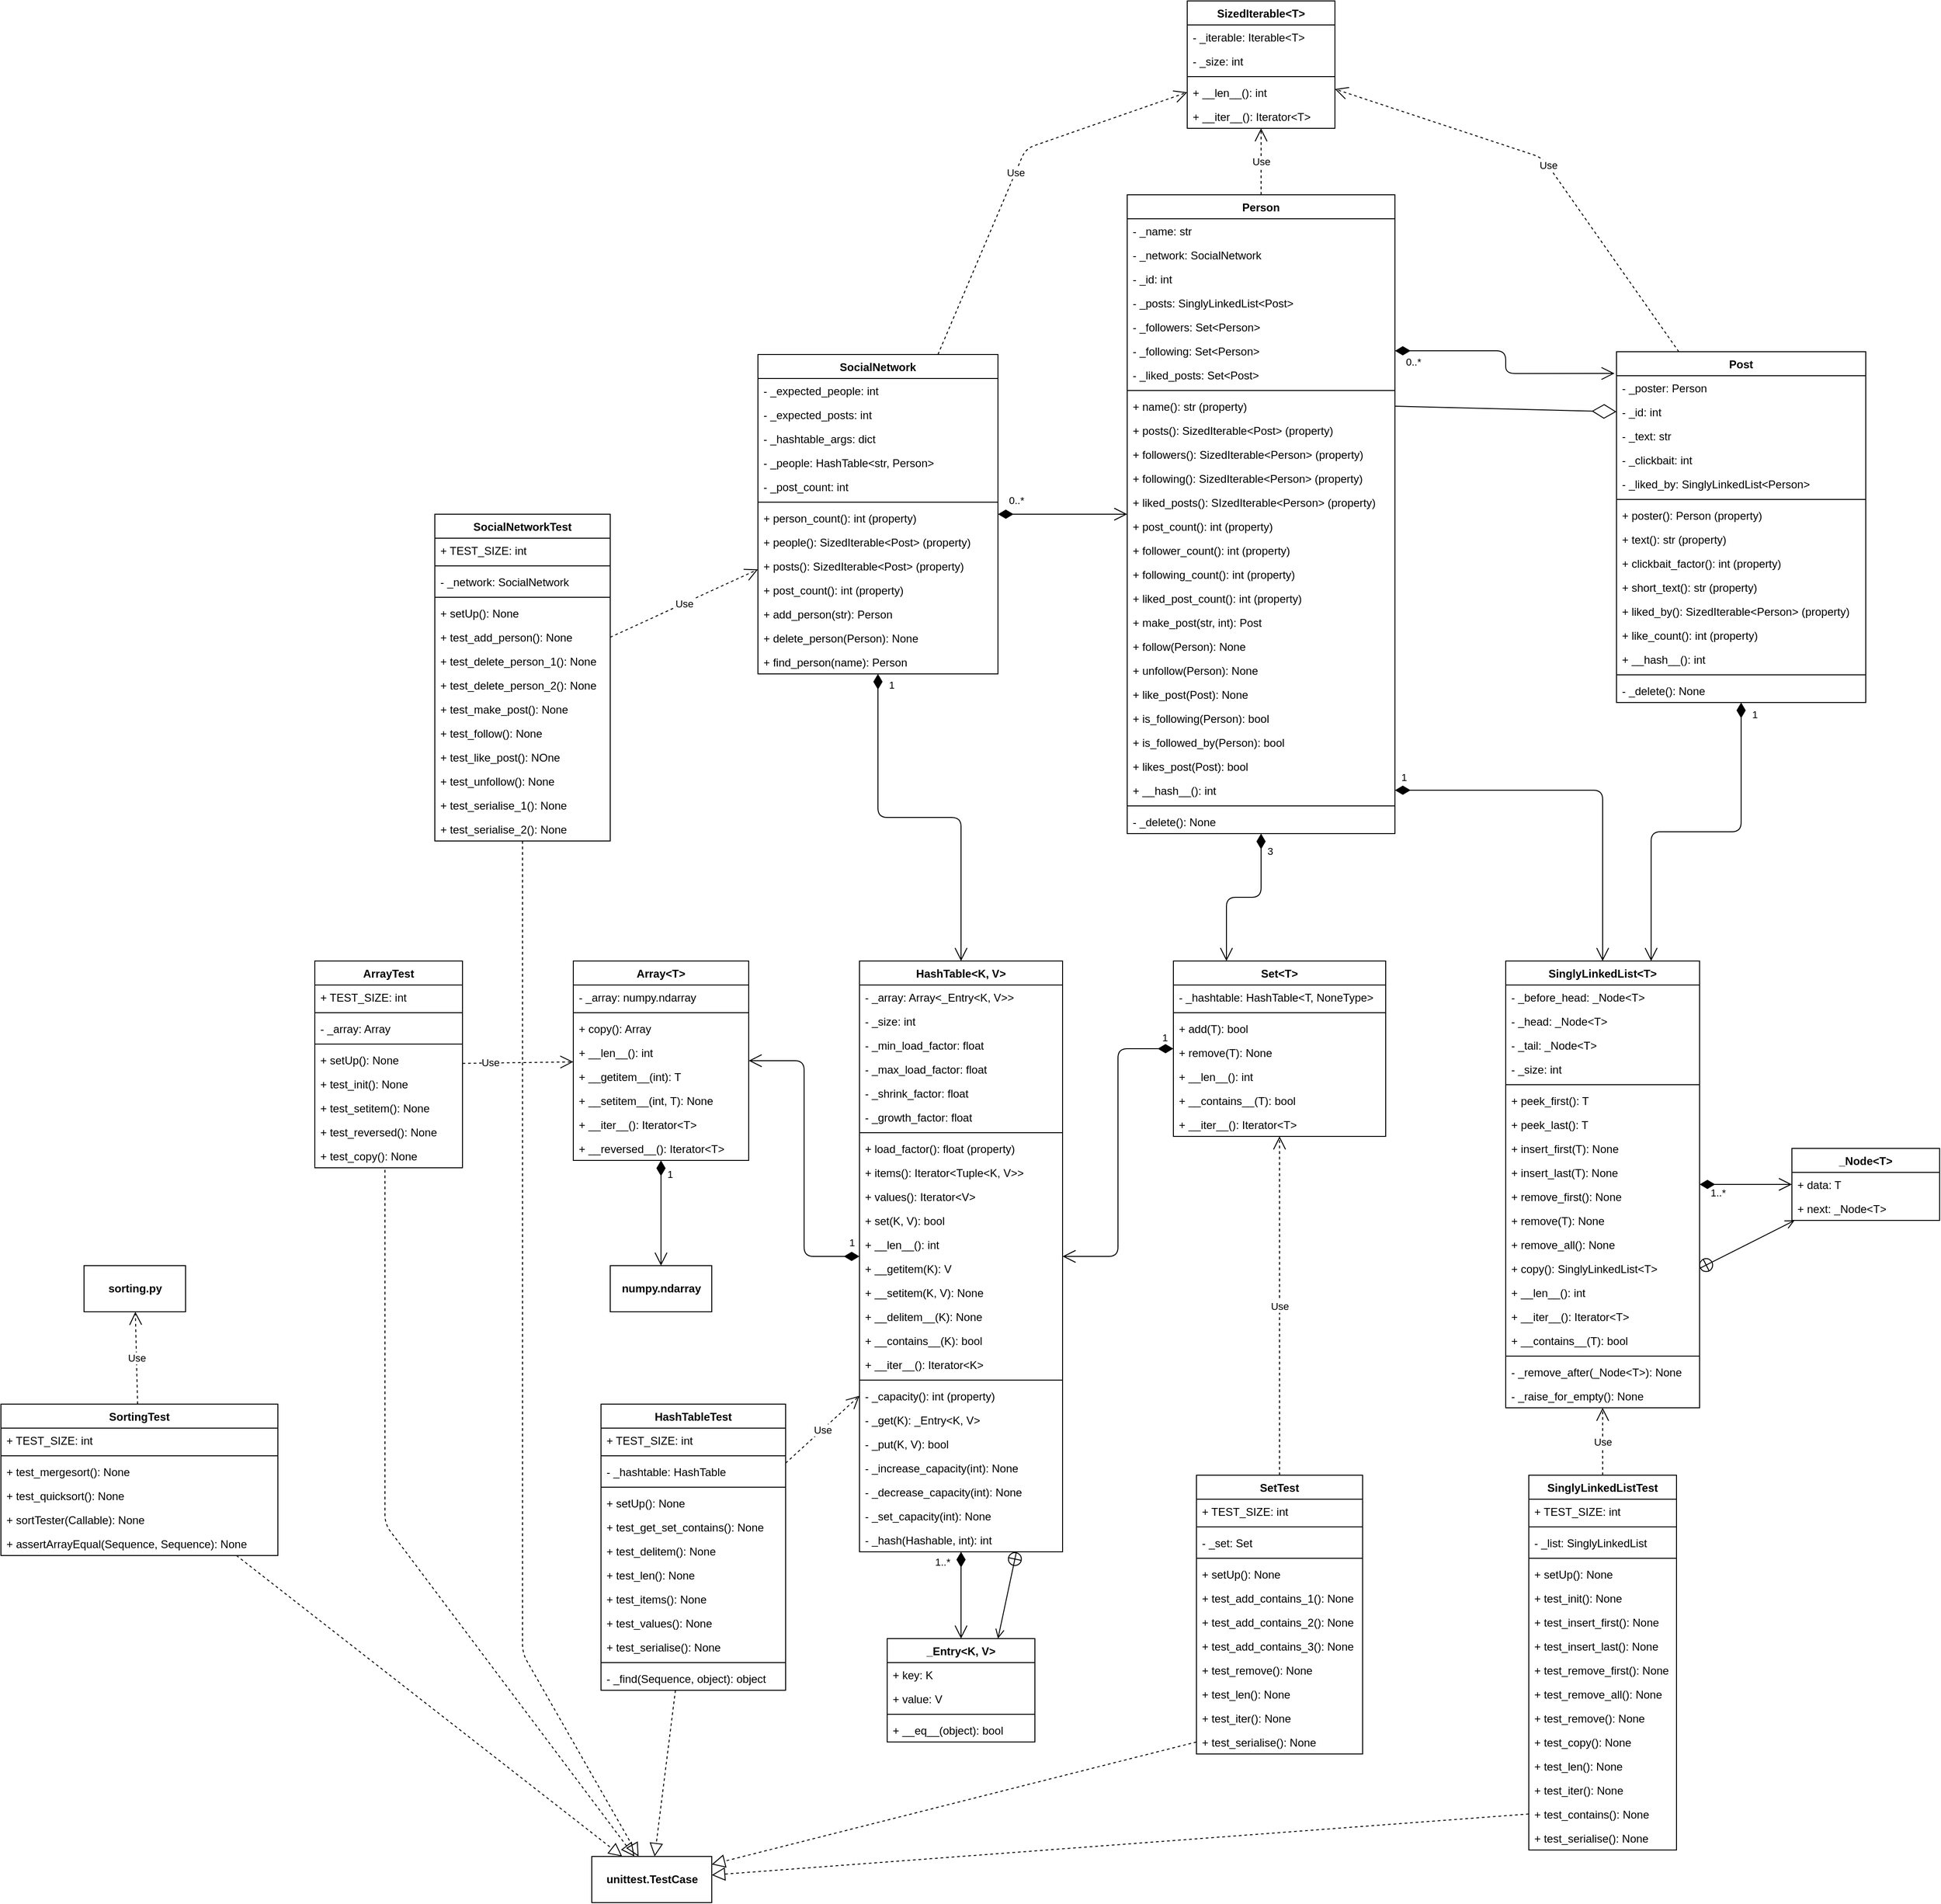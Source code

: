 <mxfile version="12.1.3" type="device" pages="1"><diagram id="WPP_JRbL6GSi4XcE4mVv" name="Page-1"><mxGraphModel dx="4134" dy="2297" grid="1" gridSize="10" guides="1" tooltips="1" connect="1" arrows="1" fold="1" page="1" pageScale="1" pageWidth="1654" pageHeight="1169" math="0" shadow="0"><root><mxCell id="0"/><mxCell id="1" parent="0"/><mxCell id="xbD-r_3EneXVvowaUuk--1" value="Array&lt;T&gt;" style="swimlane;fontStyle=1;align=center;verticalAlign=top;childLayout=stackLayout;horizontal=1;startSize=26;horizontalStack=0;resizeParent=1;resizeParentMax=0;resizeLast=0;collapsible=1;marginBottom=0;" parent="1" vertex="1"><mxGeometry x="130" y="480" width="190" height="216" as="geometry"/></mxCell><mxCell id="xbD-r_3EneXVvowaUuk--2" value="- _array: numpy.ndarray" style="text;strokeColor=none;fillColor=none;align=left;verticalAlign=top;spacingLeft=4;spacingRight=4;overflow=hidden;rotatable=0;points=[[0,0.5],[1,0.5]];portConstraint=eastwest;" parent="xbD-r_3EneXVvowaUuk--1" vertex="1"><mxGeometry y="26" width="190" height="26" as="geometry"/></mxCell><mxCell id="xbD-r_3EneXVvowaUuk--3" value="" style="line;strokeWidth=1;fillColor=none;align=left;verticalAlign=middle;spacingTop=-1;spacingLeft=3;spacingRight=3;rotatable=0;labelPosition=right;points=[];portConstraint=eastwest;" parent="xbD-r_3EneXVvowaUuk--1" vertex="1"><mxGeometry y="52" width="190" height="8" as="geometry"/></mxCell><mxCell id="xbD-r_3EneXVvowaUuk--4" value="+ copy(): Array" style="text;strokeColor=none;fillColor=none;align=left;verticalAlign=top;spacingLeft=4;spacingRight=4;overflow=hidden;rotatable=0;points=[[0,0.5],[1,0.5]];portConstraint=eastwest;" parent="xbD-r_3EneXVvowaUuk--1" vertex="1"><mxGeometry y="60" width="190" height="26" as="geometry"/></mxCell><mxCell id="xbD-r_3EneXVvowaUuk--5" value="+ __len__(): int" style="text;strokeColor=none;fillColor=none;align=left;verticalAlign=top;spacingLeft=4;spacingRight=4;overflow=hidden;rotatable=0;points=[[0,0.5],[1,0.5]];portConstraint=eastwest;" parent="xbD-r_3EneXVvowaUuk--1" vertex="1"><mxGeometry y="86" width="190" height="26" as="geometry"/></mxCell><mxCell id="xbD-r_3EneXVvowaUuk--6" value="+ __getitem__(int): T" style="text;strokeColor=none;fillColor=none;align=left;verticalAlign=top;spacingLeft=4;spacingRight=4;overflow=hidden;rotatable=0;points=[[0,0.5],[1,0.5]];portConstraint=eastwest;" parent="xbD-r_3EneXVvowaUuk--1" vertex="1"><mxGeometry y="112" width="190" height="26" as="geometry"/></mxCell><mxCell id="xbD-r_3EneXVvowaUuk--7" value="+ __setitem__(int, T): None" style="text;strokeColor=none;fillColor=none;align=left;verticalAlign=top;spacingLeft=4;spacingRight=4;overflow=hidden;rotatable=0;points=[[0,0.5],[1,0.5]];portConstraint=eastwest;" parent="xbD-r_3EneXVvowaUuk--1" vertex="1"><mxGeometry y="138" width="190" height="26" as="geometry"/></mxCell><mxCell id="xbD-r_3EneXVvowaUuk--8" value="+ __iter__(): Iterator&lt;T&gt;" style="text;strokeColor=none;fillColor=none;align=left;verticalAlign=top;spacingLeft=4;spacingRight=4;overflow=hidden;rotatable=0;points=[[0,0.5],[1,0.5]];portConstraint=eastwest;" parent="xbD-r_3EneXVvowaUuk--1" vertex="1"><mxGeometry y="164" width="190" height="26" as="geometry"/></mxCell><mxCell id="xbD-r_3EneXVvowaUuk--9" value="+ __reversed__(): Iterator&lt;T&gt;" style="text;strokeColor=none;fillColor=none;align=left;verticalAlign=top;spacingLeft=4;spacingRight=4;overflow=hidden;rotatable=0;points=[[0,0.5],[1,0.5]];portConstraint=eastwest;" parent="xbD-r_3EneXVvowaUuk--1" vertex="1"><mxGeometry y="190" width="190" height="26" as="geometry"/></mxCell><mxCell id="xbD-r_3EneXVvowaUuk--11" value="&lt;b&gt;numpy.ndarray&lt;/b&gt;" style="html=1;" parent="1" vertex="1"><mxGeometry x="170" y="810" width="110" height="50" as="geometry"/></mxCell><mxCell id="xbD-r_3EneXVvowaUuk--12" value="1" style="endArrow=open;html=1;endSize=12;startArrow=diamondThin;startSize=14;startFill=1;edgeStyle=orthogonalEdgeStyle;align=left;verticalAlign=bottom;" parent="1" source="xbD-r_3EneXVvowaUuk--1" target="xbD-r_3EneXVvowaUuk--11" edge="1"><mxGeometry x="-0.579" y="5" relative="1" as="geometry"><mxPoint x="90" y="440" as="sourcePoint"/><mxPoint x="250" y="440" as="targetPoint"/><mxPoint as="offset"/></mxGeometry></mxCell><mxCell id="xbD-r_3EneXVvowaUuk--13" value="_Entry&lt;K, V&gt;" style="swimlane;fontStyle=1;align=center;verticalAlign=top;childLayout=stackLayout;horizontal=1;startSize=26;horizontalStack=0;resizeParent=1;resizeParentMax=0;resizeLast=0;collapsible=1;marginBottom=0;" parent="1" vertex="1"><mxGeometry x="470" y="1214" width="160" height="112" as="geometry"/></mxCell><mxCell id="xbD-r_3EneXVvowaUuk--14" value="+ key: K" style="text;strokeColor=none;fillColor=none;align=left;verticalAlign=top;spacingLeft=4;spacingRight=4;overflow=hidden;rotatable=0;points=[[0,0.5],[1,0.5]];portConstraint=eastwest;" parent="xbD-r_3EneXVvowaUuk--13" vertex="1"><mxGeometry y="26" width="160" height="26" as="geometry"/></mxCell><mxCell id="xbD-r_3EneXVvowaUuk--17" value="+ value: V" style="text;strokeColor=none;fillColor=none;align=left;verticalAlign=top;spacingLeft=4;spacingRight=4;overflow=hidden;rotatable=0;points=[[0,0.5],[1,0.5]];portConstraint=eastwest;" parent="xbD-r_3EneXVvowaUuk--13" vertex="1"><mxGeometry y="52" width="160" height="26" as="geometry"/></mxCell><mxCell id="xbD-r_3EneXVvowaUuk--15" value="" style="line;strokeWidth=1;fillColor=none;align=left;verticalAlign=middle;spacingTop=-1;spacingLeft=3;spacingRight=3;rotatable=0;labelPosition=right;points=[];portConstraint=eastwest;" parent="xbD-r_3EneXVvowaUuk--13" vertex="1"><mxGeometry y="78" width="160" height="8" as="geometry"/></mxCell><mxCell id="xbD-r_3EneXVvowaUuk--16" value="+ __eq__(object): bool" style="text;strokeColor=none;fillColor=none;align=left;verticalAlign=top;spacingLeft=4;spacingRight=4;overflow=hidden;rotatable=0;points=[[0,0.5],[1,0.5]];portConstraint=eastwest;" parent="xbD-r_3EneXVvowaUuk--13" vertex="1"><mxGeometry y="86" width="160" height="26" as="geometry"/></mxCell><mxCell id="xbD-r_3EneXVvowaUuk--18" value="HashTable&lt;K, V&gt;" style="swimlane;fontStyle=1;align=center;verticalAlign=top;childLayout=stackLayout;horizontal=1;startSize=26;horizontalStack=0;resizeParent=1;resizeParentMax=0;resizeLast=0;collapsible=1;marginBottom=0;" parent="1" vertex="1"><mxGeometry x="440" y="480" width="220" height="640" as="geometry"/></mxCell><mxCell id="xbD-r_3EneXVvowaUuk--19" value="- _array: Array&lt;_Entry&lt;K, V&gt;&gt;" style="text;strokeColor=none;fillColor=none;align=left;verticalAlign=top;spacingLeft=4;spacingRight=4;overflow=hidden;rotatable=0;points=[[0,0.5],[1,0.5]];portConstraint=eastwest;" parent="xbD-r_3EneXVvowaUuk--18" vertex="1"><mxGeometry y="26" width="220" height="26" as="geometry"/></mxCell><mxCell id="xbD-r_3EneXVvowaUuk--24" value="- _size: int" style="text;strokeColor=none;fillColor=none;align=left;verticalAlign=top;spacingLeft=4;spacingRight=4;overflow=hidden;rotatable=0;points=[[0,0.5],[1,0.5]];portConstraint=eastwest;" parent="xbD-r_3EneXVvowaUuk--18" vertex="1"><mxGeometry y="52" width="220" height="26" as="geometry"/></mxCell><mxCell id="xbD-r_3EneXVvowaUuk--25" value="- _min_load_factor: float" style="text;strokeColor=none;fillColor=none;align=left;verticalAlign=top;spacingLeft=4;spacingRight=4;overflow=hidden;rotatable=0;points=[[0,0.5],[1,0.5]];portConstraint=eastwest;" parent="xbD-r_3EneXVvowaUuk--18" vertex="1"><mxGeometry y="78" width="220" height="26" as="geometry"/></mxCell><mxCell id="xbD-r_3EneXVvowaUuk--27" value="- _max_load_factor: float" style="text;strokeColor=none;fillColor=none;align=left;verticalAlign=top;spacingLeft=4;spacingRight=4;overflow=hidden;rotatable=0;points=[[0,0.5],[1,0.5]];portConstraint=eastwest;" parent="xbD-r_3EneXVvowaUuk--18" vertex="1"><mxGeometry y="104" width="220" height="26" as="geometry"/></mxCell><mxCell id="xbD-r_3EneXVvowaUuk--26" value="- _shrink_factor: float" style="text;strokeColor=none;fillColor=none;align=left;verticalAlign=top;spacingLeft=4;spacingRight=4;overflow=hidden;rotatable=0;points=[[0,0.5],[1,0.5]];portConstraint=eastwest;" parent="xbD-r_3EneXVvowaUuk--18" vertex="1"><mxGeometry y="130" width="220" height="26" as="geometry"/></mxCell><mxCell id="xbD-r_3EneXVvowaUuk--28" value="- _growth_factor: float" style="text;strokeColor=none;fillColor=none;align=left;verticalAlign=top;spacingLeft=4;spacingRight=4;overflow=hidden;rotatable=0;points=[[0,0.5],[1,0.5]];portConstraint=eastwest;" parent="xbD-r_3EneXVvowaUuk--18" vertex="1"><mxGeometry y="156" width="220" height="26" as="geometry"/></mxCell><mxCell id="xbD-r_3EneXVvowaUuk--20" value="" style="line;strokeWidth=1;fillColor=none;align=left;verticalAlign=middle;spacingTop=-1;spacingLeft=3;spacingRight=3;rotatable=0;labelPosition=right;points=[];portConstraint=eastwest;" parent="xbD-r_3EneXVvowaUuk--18" vertex="1"><mxGeometry y="182" width="220" height="8" as="geometry"/></mxCell><mxCell id="xbD-r_3EneXVvowaUuk--21" value="+ load_factor(): float (property)" style="text;strokeColor=none;fillColor=none;align=left;verticalAlign=top;spacingLeft=4;spacingRight=4;overflow=hidden;rotatable=0;points=[[0,0.5],[1,0.5]];portConstraint=eastwest;" parent="xbD-r_3EneXVvowaUuk--18" vertex="1"><mxGeometry y="190" width="220" height="26" as="geometry"/></mxCell><mxCell id="xbD-r_3EneXVvowaUuk--29" value="+ items(): Iterator&lt;Tuple&lt;K, V&gt;&gt;" style="text;strokeColor=none;fillColor=none;align=left;verticalAlign=top;spacingLeft=4;spacingRight=4;overflow=hidden;rotatable=0;points=[[0,0.5],[1,0.5]];portConstraint=eastwest;" parent="xbD-r_3EneXVvowaUuk--18" vertex="1"><mxGeometry y="216" width="220" height="26" as="geometry"/></mxCell><mxCell id="xbD-r_3EneXVvowaUuk--30" value="+ values(): Iterator&lt;V&gt;" style="text;strokeColor=none;fillColor=none;align=left;verticalAlign=top;spacingLeft=4;spacingRight=4;overflow=hidden;rotatable=0;points=[[0,0.5],[1,0.5]];portConstraint=eastwest;" parent="xbD-r_3EneXVvowaUuk--18" vertex="1"><mxGeometry y="242" width="220" height="26" as="geometry"/></mxCell><mxCell id="xbD-r_3EneXVvowaUuk--31" value="+ set(K, V): bool" style="text;strokeColor=none;fillColor=none;align=left;verticalAlign=top;spacingLeft=4;spacingRight=4;overflow=hidden;rotatable=0;points=[[0,0.5],[1,0.5]];portConstraint=eastwest;" parent="xbD-r_3EneXVvowaUuk--18" vertex="1"><mxGeometry y="268" width="220" height="26" as="geometry"/></mxCell><mxCell id="xbD-r_3EneXVvowaUuk--32" value="+ __len__(): int" style="text;strokeColor=none;fillColor=none;align=left;verticalAlign=top;spacingLeft=4;spacingRight=4;overflow=hidden;rotatable=0;points=[[0,0.5],[1,0.5]];portConstraint=eastwest;" parent="xbD-r_3EneXVvowaUuk--18" vertex="1"><mxGeometry y="294" width="220" height="26" as="geometry"/></mxCell><mxCell id="xbD-r_3EneXVvowaUuk--33" value="+ __getitem(K): V" style="text;strokeColor=none;fillColor=none;align=left;verticalAlign=top;spacingLeft=4;spacingRight=4;overflow=hidden;rotatable=0;points=[[0,0.5],[1,0.5]];portConstraint=eastwest;" parent="xbD-r_3EneXVvowaUuk--18" vertex="1"><mxGeometry y="320" width="220" height="26" as="geometry"/></mxCell><mxCell id="xbD-r_3EneXVvowaUuk--34" value="+ __setitem(K, V): None" style="text;strokeColor=none;fillColor=none;align=left;verticalAlign=top;spacingLeft=4;spacingRight=4;overflow=hidden;rotatable=0;points=[[0,0.5],[1,0.5]];portConstraint=eastwest;" parent="xbD-r_3EneXVvowaUuk--18" vertex="1"><mxGeometry y="346" width="220" height="26" as="geometry"/></mxCell><mxCell id="xbD-r_3EneXVvowaUuk--35" value="+ __delitem__(K): None" style="text;strokeColor=none;fillColor=none;align=left;verticalAlign=top;spacingLeft=4;spacingRight=4;overflow=hidden;rotatable=0;points=[[0,0.5],[1,0.5]];portConstraint=eastwest;" parent="xbD-r_3EneXVvowaUuk--18" vertex="1"><mxGeometry y="372" width="220" height="26" as="geometry"/></mxCell><mxCell id="xbD-r_3EneXVvowaUuk--36" value="+ __contains__(K): bool" style="text;strokeColor=none;fillColor=none;align=left;verticalAlign=top;spacingLeft=4;spacingRight=4;overflow=hidden;rotatable=0;points=[[0,0.5],[1,0.5]];portConstraint=eastwest;" parent="xbD-r_3EneXVvowaUuk--18" vertex="1"><mxGeometry y="398" width="220" height="26" as="geometry"/></mxCell><mxCell id="xbD-r_3EneXVvowaUuk--37" value="+ __iter__(): Iterator&lt;K&gt;" style="text;strokeColor=none;fillColor=none;align=left;verticalAlign=top;spacingLeft=4;spacingRight=4;overflow=hidden;rotatable=0;points=[[0,0.5],[1,0.5]];portConstraint=eastwest;" parent="xbD-r_3EneXVvowaUuk--18" vertex="1"><mxGeometry y="424" width="220" height="26" as="geometry"/></mxCell><mxCell id="Fyd6Sdb9RdVD-wltnx4k-40" value="" style="line;strokeWidth=1;fillColor=none;align=left;verticalAlign=middle;spacingTop=-1;spacingLeft=3;spacingRight=3;rotatable=0;labelPosition=right;points=[];portConstraint=eastwest;" parent="xbD-r_3EneXVvowaUuk--18" vertex="1"><mxGeometry y="450" width="220" height="8" as="geometry"/></mxCell><mxCell id="xbD-r_3EneXVvowaUuk--38" value="- _capacity(): int (property)" style="text;strokeColor=none;fillColor=none;align=left;verticalAlign=top;spacingLeft=4;spacingRight=4;overflow=hidden;rotatable=0;points=[[0,0.5],[1,0.5]];portConstraint=eastwest;" parent="xbD-r_3EneXVvowaUuk--18" vertex="1"><mxGeometry y="458" width="220" height="26" as="geometry"/></mxCell><mxCell id="xbD-r_3EneXVvowaUuk--39" value="- _get(K): _Entry&lt;K, V&gt;" style="text;strokeColor=none;fillColor=none;align=left;verticalAlign=top;spacingLeft=4;spacingRight=4;overflow=hidden;rotatable=0;points=[[0,0.5],[1,0.5]];portConstraint=eastwest;" parent="xbD-r_3EneXVvowaUuk--18" vertex="1"><mxGeometry y="484" width="220" height="26" as="geometry"/></mxCell><mxCell id="xbD-r_3EneXVvowaUuk--40" value="- _put(K, V): bool" style="text;strokeColor=none;fillColor=none;align=left;verticalAlign=top;spacingLeft=4;spacingRight=4;overflow=hidden;rotatable=0;points=[[0,0.5],[1,0.5]];portConstraint=eastwest;" parent="xbD-r_3EneXVvowaUuk--18" vertex="1"><mxGeometry y="510" width="220" height="26" as="geometry"/></mxCell><mxCell id="xbD-r_3EneXVvowaUuk--41" value="- _increase_capacity(int): None" style="text;strokeColor=none;fillColor=none;align=left;verticalAlign=top;spacingLeft=4;spacingRight=4;overflow=hidden;rotatable=0;points=[[0,0.5],[1,0.5]];portConstraint=eastwest;" parent="xbD-r_3EneXVvowaUuk--18" vertex="1"><mxGeometry y="536" width="220" height="26" as="geometry"/></mxCell><mxCell id="xbD-r_3EneXVvowaUuk--42" value="- _decrease_capacity(int): None" style="text;strokeColor=none;fillColor=none;align=left;verticalAlign=top;spacingLeft=4;spacingRight=4;overflow=hidden;rotatable=0;points=[[0,0.5],[1,0.5]];portConstraint=eastwest;" parent="xbD-r_3EneXVvowaUuk--18" vertex="1"><mxGeometry y="562" width="220" height="26" as="geometry"/></mxCell><mxCell id="xbD-r_3EneXVvowaUuk--43" value="- _set_capacity(int): None" style="text;strokeColor=none;fillColor=none;align=left;verticalAlign=top;spacingLeft=4;spacingRight=4;overflow=hidden;rotatable=0;points=[[0,0.5],[1,0.5]];portConstraint=eastwest;" parent="xbD-r_3EneXVvowaUuk--18" vertex="1"><mxGeometry y="588" width="220" height="26" as="geometry"/></mxCell><mxCell id="xbD-r_3EneXVvowaUuk--44" value="- _hash(Hashable, int): int" style="text;strokeColor=none;fillColor=none;align=left;verticalAlign=top;spacingLeft=4;spacingRight=4;overflow=hidden;rotatable=0;points=[[0,0.5],[1,0.5]];portConstraint=eastwest;" parent="xbD-r_3EneXVvowaUuk--18" vertex="1"><mxGeometry y="614" width="220" height="26" as="geometry"/></mxCell><mxCell id="xbD-r_3EneXVvowaUuk--22" value="" style="endArrow=open;startArrow=circlePlus;endFill=0;startFill=0;endSize=8;html=1;entryX=0.75;entryY=0;entryDx=0;entryDy=0;" parent="1" target="xbD-r_3EneXVvowaUuk--13" edge="1"><mxGeometry width="160" relative="1" as="geometry"><mxPoint x="610" y="1120" as="sourcePoint"/><mxPoint x="330" y="440" as="targetPoint"/></mxGeometry></mxCell><mxCell id="xbD-r_3EneXVvowaUuk--23" value="1" style="endArrow=open;html=1;endSize=12;startArrow=diamondThin;startSize=14;startFill=1;edgeStyle=orthogonalEdgeStyle;align=left;verticalAlign=bottom;" parent="1" source="xbD-r_3EneXVvowaUuk--18" target="xbD-r_3EneXVvowaUuk--1" edge="1"><mxGeometry x="-0.923" y="-6" relative="1" as="geometry"><mxPoint x="170" y="450" as="sourcePoint"/><mxPoint x="330" y="450" as="targetPoint"/><mxPoint as="offset"/></mxGeometry></mxCell><mxCell id="xbD-r_3EneXVvowaUuk--45" value="1..*" style="endArrow=open;html=1;endSize=12;startArrow=diamondThin;startSize=14;startFill=1;edgeStyle=orthogonalEdgeStyle;align=left;verticalAlign=bottom;" parent="1" source="xbD-r_3EneXVvowaUuk--18" target="xbD-r_3EneXVvowaUuk--13" edge="1"><mxGeometry x="-0.575" y="-30" relative="1" as="geometry"><mxPoint x="470" y="1140" as="sourcePoint"/><mxPoint x="620" y="270" as="targetPoint"/><mxPoint as="offset"/></mxGeometry></mxCell><mxCell id="xbD-r_3EneXVvowaUuk--46" value="Set&lt;T&gt;" style="swimlane;fontStyle=1;align=center;verticalAlign=top;childLayout=stackLayout;horizontal=1;startSize=26;horizontalStack=0;resizeParent=1;resizeParentMax=0;resizeLast=0;collapsible=1;marginBottom=0;" parent="1" vertex="1"><mxGeometry x="780" y="480" width="230" height="190" as="geometry"/></mxCell><mxCell id="xbD-r_3EneXVvowaUuk--47" value="- _hashtable: HashTable&lt;T, NoneType&gt;" style="text;strokeColor=none;fillColor=none;align=left;verticalAlign=top;spacingLeft=4;spacingRight=4;overflow=hidden;rotatable=0;points=[[0,0.5],[1,0.5]];portConstraint=eastwest;" parent="xbD-r_3EneXVvowaUuk--46" vertex="1"><mxGeometry y="26" width="230" height="26" as="geometry"/></mxCell><mxCell id="xbD-r_3EneXVvowaUuk--48" value="" style="line;strokeWidth=1;fillColor=none;align=left;verticalAlign=middle;spacingTop=-1;spacingLeft=3;spacingRight=3;rotatable=0;labelPosition=right;points=[];portConstraint=eastwest;" parent="xbD-r_3EneXVvowaUuk--46" vertex="1"><mxGeometry y="52" width="230" height="8" as="geometry"/></mxCell><mxCell id="xbD-r_3EneXVvowaUuk--49" value="+ add(T): bool" style="text;strokeColor=none;fillColor=none;align=left;verticalAlign=top;spacingLeft=4;spacingRight=4;overflow=hidden;rotatable=0;points=[[0,0.5],[1,0.5]];portConstraint=eastwest;" parent="xbD-r_3EneXVvowaUuk--46" vertex="1"><mxGeometry y="60" width="230" height="26" as="geometry"/></mxCell><mxCell id="xbD-r_3EneXVvowaUuk--51" value="+ remove(T): None" style="text;strokeColor=none;fillColor=none;align=left;verticalAlign=top;spacingLeft=4;spacingRight=4;overflow=hidden;rotatable=0;points=[[0,0.5],[1,0.5]];portConstraint=eastwest;" parent="xbD-r_3EneXVvowaUuk--46" vertex="1"><mxGeometry y="86" width="230" height="26" as="geometry"/></mxCell><mxCell id="xbD-r_3EneXVvowaUuk--52" value="+ __len__(): int" style="text;strokeColor=none;fillColor=none;align=left;verticalAlign=top;spacingLeft=4;spacingRight=4;overflow=hidden;rotatable=0;points=[[0,0.5],[1,0.5]];portConstraint=eastwest;" parent="xbD-r_3EneXVvowaUuk--46" vertex="1"><mxGeometry y="112" width="230" height="26" as="geometry"/></mxCell><mxCell id="xbD-r_3EneXVvowaUuk--53" value="+ __contains__(T): bool" style="text;strokeColor=none;fillColor=none;align=left;verticalAlign=top;spacingLeft=4;spacingRight=4;overflow=hidden;rotatable=0;points=[[0,0.5],[1,0.5]];portConstraint=eastwest;" parent="xbD-r_3EneXVvowaUuk--46" vertex="1"><mxGeometry y="138" width="230" height="26" as="geometry"/></mxCell><mxCell id="xbD-r_3EneXVvowaUuk--54" value="+ __iter__(): Iterator&lt;T&gt;" style="text;strokeColor=none;fillColor=none;align=left;verticalAlign=top;spacingLeft=4;spacingRight=4;overflow=hidden;rotatable=0;points=[[0,0.5],[1,0.5]];portConstraint=eastwest;" parent="xbD-r_3EneXVvowaUuk--46" vertex="1"><mxGeometry y="164" width="230" height="26" as="geometry"/></mxCell><mxCell id="xbD-r_3EneXVvowaUuk--50" value="1" style="endArrow=open;html=1;endSize=12;startArrow=diamondThin;startSize=14;startFill=1;edgeStyle=orthogonalEdgeStyle;align=left;verticalAlign=bottom;" parent="1" source="xbD-r_3EneXVvowaUuk--46" target="xbD-r_3EneXVvowaUuk--18" edge="1"><mxGeometry x="-0.915" y="-3" relative="1" as="geometry"><mxPoint x="860" y="400" as="sourcePoint"/><mxPoint x="660" y="1000" as="targetPoint"/><mxPoint as="offset"/></mxGeometry></mxCell><mxCell id="xbD-r_3EneXVvowaUuk--55" value="SinglyLinkedList&lt;T&gt;" style="swimlane;fontStyle=1;align=center;verticalAlign=top;childLayout=stackLayout;horizontal=1;startSize=26;horizontalStack=0;resizeParent=1;resizeParentMax=0;resizeLast=0;collapsible=1;marginBottom=0;" parent="1" vertex="1"><mxGeometry x="1140" y="480" width="210" height="484" as="geometry"/></mxCell><mxCell id="xbD-r_3EneXVvowaUuk--56" value="- _before_head: _Node&lt;T&gt;" style="text;strokeColor=none;fillColor=none;align=left;verticalAlign=top;spacingLeft=4;spacingRight=4;overflow=hidden;rotatable=0;points=[[0,0.5],[1,0.5]];portConstraint=eastwest;" parent="xbD-r_3EneXVvowaUuk--55" vertex="1"><mxGeometry y="26" width="210" height="26" as="geometry"/></mxCell><mxCell id="xbD-r_3EneXVvowaUuk--65" value="- _head: _Node&lt;T&gt;" style="text;strokeColor=none;fillColor=none;align=left;verticalAlign=top;spacingLeft=4;spacingRight=4;overflow=hidden;rotatable=0;points=[[0,0.5],[1,0.5]];portConstraint=eastwest;" parent="xbD-r_3EneXVvowaUuk--55" vertex="1"><mxGeometry y="52" width="210" height="26" as="geometry"/></mxCell><mxCell id="xbD-r_3EneXVvowaUuk--67" value="- _tail: _Node&lt;T&gt;" style="text;strokeColor=none;fillColor=none;align=left;verticalAlign=top;spacingLeft=4;spacingRight=4;overflow=hidden;rotatable=0;points=[[0,0.5],[1,0.5]];portConstraint=eastwest;" parent="xbD-r_3EneXVvowaUuk--55" vertex="1"><mxGeometry y="78" width="210" height="26" as="geometry"/></mxCell><mxCell id="xbD-r_3EneXVvowaUuk--66" value="- _size: int" style="text;strokeColor=none;fillColor=none;align=left;verticalAlign=top;spacingLeft=4;spacingRight=4;overflow=hidden;rotatable=0;points=[[0,0.5],[1,0.5]];portConstraint=eastwest;" parent="xbD-r_3EneXVvowaUuk--55" vertex="1"><mxGeometry y="104" width="210" height="26" as="geometry"/></mxCell><mxCell id="xbD-r_3EneXVvowaUuk--57" value="" style="line;strokeWidth=1;fillColor=none;align=left;verticalAlign=middle;spacingTop=-1;spacingLeft=3;spacingRight=3;rotatable=0;labelPosition=right;points=[];portConstraint=eastwest;" parent="xbD-r_3EneXVvowaUuk--55" vertex="1"><mxGeometry y="130" width="210" height="8" as="geometry"/></mxCell><mxCell id="xbD-r_3EneXVvowaUuk--58" value="+ peek_first(): T" style="text;strokeColor=none;fillColor=none;align=left;verticalAlign=top;spacingLeft=4;spacingRight=4;overflow=hidden;rotatable=0;points=[[0,0.5],[1,0.5]];portConstraint=eastwest;" parent="xbD-r_3EneXVvowaUuk--55" vertex="1"><mxGeometry y="138" width="210" height="26" as="geometry"/></mxCell><mxCell id="xbD-r_3EneXVvowaUuk--68" value="+ peek_last(): T" style="text;strokeColor=none;fillColor=none;align=left;verticalAlign=top;spacingLeft=4;spacingRight=4;overflow=hidden;rotatable=0;points=[[0,0.5],[1,0.5]];portConstraint=eastwest;" parent="xbD-r_3EneXVvowaUuk--55" vertex="1"><mxGeometry y="164" width="210" height="26" as="geometry"/></mxCell><mxCell id="xbD-r_3EneXVvowaUuk--69" value="+ insert_first(T): None" style="text;strokeColor=none;fillColor=none;align=left;verticalAlign=top;spacingLeft=4;spacingRight=4;overflow=hidden;rotatable=0;points=[[0,0.5],[1,0.5]];portConstraint=eastwest;" parent="xbD-r_3EneXVvowaUuk--55" vertex="1"><mxGeometry y="190" width="210" height="26" as="geometry"/></mxCell><mxCell id="xbD-r_3EneXVvowaUuk--70" value="+ insert_last(T): None" style="text;strokeColor=none;fillColor=none;align=left;verticalAlign=top;spacingLeft=4;spacingRight=4;overflow=hidden;rotatable=0;points=[[0,0.5],[1,0.5]];portConstraint=eastwest;" parent="xbD-r_3EneXVvowaUuk--55" vertex="1"><mxGeometry y="216" width="210" height="26" as="geometry"/></mxCell><mxCell id="xbD-r_3EneXVvowaUuk--71" value="+ remove_first(): None" style="text;strokeColor=none;fillColor=none;align=left;verticalAlign=top;spacingLeft=4;spacingRight=4;overflow=hidden;rotatable=0;points=[[0,0.5],[1,0.5]];portConstraint=eastwest;" parent="xbD-r_3EneXVvowaUuk--55" vertex="1"><mxGeometry y="242" width="210" height="26" as="geometry"/></mxCell><mxCell id="xbD-r_3EneXVvowaUuk--72" value="+ remove(T): None" style="text;strokeColor=none;fillColor=none;align=left;verticalAlign=top;spacingLeft=4;spacingRight=4;overflow=hidden;rotatable=0;points=[[0,0.5],[1,0.5]];portConstraint=eastwest;" parent="xbD-r_3EneXVvowaUuk--55" vertex="1"><mxGeometry y="268" width="210" height="26" as="geometry"/></mxCell><mxCell id="xbD-r_3EneXVvowaUuk--73" value="+ remove_all(): None" style="text;strokeColor=none;fillColor=none;align=left;verticalAlign=top;spacingLeft=4;spacingRight=4;overflow=hidden;rotatable=0;points=[[0,0.5],[1,0.5]];portConstraint=eastwest;" parent="xbD-r_3EneXVvowaUuk--55" vertex="1"><mxGeometry y="294" width="210" height="26" as="geometry"/></mxCell><mxCell id="xbD-r_3EneXVvowaUuk--75" value="+ copy(): SinglyLinkedList&lt;T&gt;" style="text;strokeColor=none;fillColor=none;align=left;verticalAlign=top;spacingLeft=4;spacingRight=4;overflow=hidden;rotatable=0;points=[[0,0.5],[1,0.5]];portConstraint=eastwest;" parent="xbD-r_3EneXVvowaUuk--55" vertex="1"><mxGeometry y="320" width="210" height="26" as="geometry"/></mxCell><mxCell id="xbD-r_3EneXVvowaUuk--74" value="+ __len__(): int" style="text;strokeColor=none;fillColor=none;align=left;verticalAlign=top;spacingLeft=4;spacingRight=4;overflow=hidden;rotatable=0;points=[[0,0.5],[1,0.5]];portConstraint=eastwest;" parent="xbD-r_3EneXVvowaUuk--55" vertex="1"><mxGeometry y="346" width="210" height="26" as="geometry"/></mxCell><mxCell id="xbD-r_3EneXVvowaUuk--76" value="+ __iter__(): Iterator&lt;T&gt;" style="text;strokeColor=none;fillColor=none;align=left;verticalAlign=top;spacingLeft=4;spacingRight=4;overflow=hidden;rotatable=0;points=[[0,0.5],[1,0.5]];portConstraint=eastwest;" parent="xbD-r_3EneXVvowaUuk--55" vertex="1"><mxGeometry y="372" width="210" height="26" as="geometry"/></mxCell><mxCell id="xbD-r_3EneXVvowaUuk--77" value="+ __contains__(T): bool" style="text;strokeColor=none;fillColor=none;align=left;verticalAlign=top;spacingLeft=4;spacingRight=4;overflow=hidden;rotatable=0;points=[[0,0.5],[1,0.5]];portConstraint=eastwest;" parent="xbD-r_3EneXVvowaUuk--55" vertex="1"><mxGeometry y="398" width="210" height="26" as="geometry"/></mxCell><mxCell id="Fyd6Sdb9RdVD-wltnx4k-41" value="" style="line;strokeWidth=1;fillColor=none;align=left;verticalAlign=middle;spacingTop=-1;spacingLeft=3;spacingRight=3;rotatable=0;labelPosition=right;points=[];portConstraint=eastwest;" parent="xbD-r_3EneXVvowaUuk--55" vertex="1"><mxGeometry y="424" width="210" height="8" as="geometry"/></mxCell><mxCell id="xbD-r_3EneXVvowaUuk--78" value="- _remove_after(_Node&lt;T&gt;): None" style="text;strokeColor=none;fillColor=none;align=left;verticalAlign=top;spacingLeft=4;spacingRight=4;overflow=hidden;rotatable=0;points=[[0,0.5],[1,0.5]];portConstraint=eastwest;" parent="xbD-r_3EneXVvowaUuk--55" vertex="1"><mxGeometry y="432" width="210" height="26" as="geometry"/></mxCell><mxCell id="xbD-r_3EneXVvowaUuk--79" value="- _raise_for_empty(): None" style="text;strokeColor=none;fillColor=none;align=left;verticalAlign=top;spacingLeft=4;spacingRight=4;overflow=hidden;rotatable=0;points=[[0,0.5],[1,0.5]];portConstraint=eastwest;" parent="xbD-r_3EneXVvowaUuk--55" vertex="1"><mxGeometry y="458" width="210" height="26" as="geometry"/></mxCell><mxCell id="xbD-r_3EneXVvowaUuk--59" value="_Node&lt;T&gt;" style="swimlane;fontStyle=1;align=center;verticalAlign=top;childLayout=stackLayout;horizontal=1;startSize=26;horizontalStack=0;resizeParent=1;resizeParentMax=0;resizeLast=0;collapsible=1;marginBottom=0;" parent="1" vertex="1"><mxGeometry x="1450" y="683" width="160" height="78" as="geometry"/></mxCell><mxCell id="xbD-r_3EneXVvowaUuk--60" value="+ data: T" style="text;strokeColor=none;fillColor=none;align=left;verticalAlign=top;spacingLeft=4;spacingRight=4;overflow=hidden;rotatable=0;points=[[0,0.5],[1,0.5]];portConstraint=eastwest;" parent="xbD-r_3EneXVvowaUuk--59" vertex="1"><mxGeometry y="26" width="160" height="26" as="geometry"/></mxCell><mxCell id="xbD-r_3EneXVvowaUuk--63" value="+ next: _Node&lt;T&gt;" style="text;strokeColor=none;fillColor=none;align=left;verticalAlign=top;spacingLeft=4;spacingRight=4;overflow=hidden;rotatable=0;points=[[0,0.5],[1,0.5]];portConstraint=eastwest;" parent="xbD-r_3EneXVvowaUuk--59" vertex="1"><mxGeometry y="52" width="160" height="26" as="geometry"/></mxCell><mxCell id="xbD-r_3EneXVvowaUuk--64" value="" style="endArrow=open;startArrow=circlePlus;endFill=0;startFill=0;endSize=8;html=1;exitX=1;exitY=0.5;exitDx=0;exitDy=0;" parent="1" source="xbD-r_3EneXVvowaUuk--75" target="xbD-r_3EneXVvowaUuk--59" edge="1"><mxGeometry width="160" relative="1" as="geometry"><mxPoint x="1190" y="490" as="sourcePoint"/><mxPoint x="1350" y="490" as="targetPoint"/></mxGeometry></mxCell><mxCell id="Fyd6Sdb9RdVD-wltnx4k-1" value="Person" style="swimlane;fontStyle=1;align=center;verticalAlign=top;childLayout=stackLayout;horizontal=1;startSize=26;horizontalStack=0;resizeParent=1;resizeParentMax=0;resizeLast=0;collapsible=1;marginBottom=0;" parent="1" vertex="1"><mxGeometry x="730" y="-350" width="290" height="692" as="geometry"/></mxCell><mxCell id="Fyd6Sdb9RdVD-wltnx4k-2" value="- _name: str" style="text;strokeColor=none;fillColor=none;align=left;verticalAlign=top;spacingLeft=4;spacingRight=4;overflow=hidden;rotatable=0;points=[[0,0.5],[1,0.5]];portConstraint=eastwest;" parent="Fyd6Sdb9RdVD-wltnx4k-1" vertex="1"><mxGeometry y="26" width="290" height="26" as="geometry"/></mxCell><mxCell id="Fyd6Sdb9RdVD-wltnx4k-5" value="- _network: SocialNetwork" style="text;strokeColor=none;fillColor=none;align=left;verticalAlign=top;spacingLeft=4;spacingRight=4;overflow=hidden;rotatable=0;points=[[0,0.5],[1,0.5]];portConstraint=eastwest;" parent="Fyd6Sdb9RdVD-wltnx4k-1" vertex="1"><mxGeometry y="52" width="290" height="26" as="geometry"/></mxCell><mxCell id="Fyd6Sdb9RdVD-wltnx4k-6" value="- _id: int" style="text;strokeColor=none;fillColor=none;align=left;verticalAlign=top;spacingLeft=4;spacingRight=4;overflow=hidden;rotatable=0;points=[[0,0.5],[1,0.5]];portConstraint=eastwest;" parent="Fyd6Sdb9RdVD-wltnx4k-1" vertex="1"><mxGeometry y="78" width="290" height="26" as="geometry"/></mxCell><mxCell id="Fyd6Sdb9RdVD-wltnx4k-7" value="- _posts: SinglyLinkedList&lt;Post&gt;" style="text;strokeColor=none;fillColor=none;align=left;verticalAlign=top;spacingLeft=4;spacingRight=4;overflow=hidden;rotatable=0;points=[[0,0.5],[1,0.5]];portConstraint=eastwest;" parent="Fyd6Sdb9RdVD-wltnx4k-1" vertex="1"><mxGeometry y="104" width="290" height="26" as="geometry"/></mxCell><mxCell id="Fyd6Sdb9RdVD-wltnx4k-8" value="- _followers: Set&lt;Person&gt;" style="text;strokeColor=none;fillColor=none;align=left;verticalAlign=top;spacingLeft=4;spacingRight=4;overflow=hidden;rotatable=0;points=[[0,0.5],[1,0.5]];portConstraint=eastwest;" parent="Fyd6Sdb9RdVD-wltnx4k-1" vertex="1"><mxGeometry y="130" width="290" height="26" as="geometry"/></mxCell><mxCell id="Fyd6Sdb9RdVD-wltnx4k-9" value="- _following: Set&lt;Person&gt;" style="text;strokeColor=none;fillColor=none;align=left;verticalAlign=top;spacingLeft=4;spacingRight=4;overflow=hidden;rotatable=0;points=[[0,0.5],[1,0.5]];portConstraint=eastwest;" parent="Fyd6Sdb9RdVD-wltnx4k-1" vertex="1"><mxGeometry y="156" width="290" height="26" as="geometry"/></mxCell><mxCell id="Fyd6Sdb9RdVD-wltnx4k-10" value="- _liked_posts: Set&lt;Post&gt;" style="text;strokeColor=none;fillColor=none;align=left;verticalAlign=top;spacingLeft=4;spacingRight=4;overflow=hidden;rotatable=0;points=[[0,0.5],[1,0.5]];portConstraint=eastwest;" parent="Fyd6Sdb9RdVD-wltnx4k-1" vertex="1"><mxGeometry y="182" width="290" height="26" as="geometry"/></mxCell><mxCell id="Fyd6Sdb9RdVD-wltnx4k-3" value="" style="line;strokeWidth=1;fillColor=none;align=left;verticalAlign=middle;spacingTop=-1;spacingLeft=3;spacingRight=3;rotatable=0;labelPosition=right;points=[];portConstraint=eastwest;" parent="Fyd6Sdb9RdVD-wltnx4k-1" vertex="1"><mxGeometry y="208" width="290" height="8" as="geometry"/></mxCell><mxCell id="Fyd6Sdb9RdVD-wltnx4k-4" value="+ name(): str (property)" style="text;strokeColor=none;fillColor=none;align=left;verticalAlign=top;spacingLeft=4;spacingRight=4;overflow=hidden;rotatable=0;points=[[0,0.5],[1,0.5]];portConstraint=eastwest;" parent="Fyd6Sdb9RdVD-wltnx4k-1" vertex="1"><mxGeometry y="216" width="290" height="26" as="geometry"/></mxCell><mxCell id="Fyd6Sdb9RdVD-wltnx4k-17" value="+ posts(): SizedIterable&lt;Post&gt; (property)" style="text;strokeColor=none;fillColor=none;align=left;verticalAlign=top;spacingLeft=4;spacingRight=4;overflow=hidden;rotatable=0;points=[[0,0.5],[1,0.5]];portConstraint=eastwest;" parent="Fyd6Sdb9RdVD-wltnx4k-1" vertex="1"><mxGeometry y="242" width="290" height="26" as="geometry"/></mxCell><mxCell id="Fyd6Sdb9RdVD-wltnx4k-18" value="+ followers(): SizedIterable&lt;Person&gt; (property)" style="text;strokeColor=none;fillColor=none;align=left;verticalAlign=top;spacingLeft=4;spacingRight=4;overflow=hidden;rotatable=0;points=[[0,0.5],[1,0.5]];portConstraint=eastwest;" parent="Fyd6Sdb9RdVD-wltnx4k-1" vertex="1"><mxGeometry y="268" width="290" height="26" as="geometry"/></mxCell><mxCell id="Fyd6Sdb9RdVD-wltnx4k-19" value="+ following(): SizedIterable&lt;Person&gt; (property)" style="text;strokeColor=none;fillColor=none;align=left;verticalAlign=top;spacingLeft=4;spacingRight=4;overflow=hidden;rotatable=0;points=[[0,0.5],[1,0.5]];portConstraint=eastwest;" parent="Fyd6Sdb9RdVD-wltnx4k-1" vertex="1"><mxGeometry y="294" width="290" height="26" as="geometry"/></mxCell><mxCell id="Fyd6Sdb9RdVD-wltnx4k-20" value="+ liked_posts(): SIzedIterable&lt;Person&gt; (property)" style="text;strokeColor=none;fillColor=none;align=left;verticalAlign=top;spacingLeft=4;spacingRight=4;overflow=hidden;rotatable=0;points=[[0,0.5],[1,0.5]];portConstraint=eastwest;" parent="Fyd6Sdb9RdVD-wltnx4k-1" vertex="1"><mxGeometry y="320" width="290" height="26" as="geometry"/></mxCell><mxCell id="Fyd6Sdb9RdVD-wltnx4k-21" value="+ post_count(): int (property)" style="text;strokeColor=none;fillColor=none;align=left;verticalAlign=top;spacingLeft=4;spacingRight=4;overflow=hidden;rotatable=0;points=[[0,0.5],[1,0.5]];portConstraint=eastwest;" parent="Fyd6Sdb9RdVD-wltnx4k-1" vertex="1"><mxGeometry y="346" width="290" height="26" as="geometry"/></mxCell><mxCell id="Fyd6Sdb9RdVD-wltnx4k-22" value="+ follower_count(): int (property)" style="text;strokeColor=none;fillColor=none;align=left;verticalAlign=top;spacingLeft=4;spacingRight=4;overflow=hidden;rotatable=0;points=[[0,0.5],[1,0.5]];portConstraint=eastwest;" parent="Fyd6Sdb9RdVD-wltnx4k-1" vertex="1"><mxGeometry y="372" width="290" height="26" as="geometry"/></mxCell><mxCell id="Fyd6Sdb9RdVD-wltnx4k-23" value="+ following_count(): int (property)" style="text;strokeColor=none;fillColor=none;align=left;verticalAlign=top;spacingLeft=4;spacingRight=4;overflow=hidden;rotatable=0;points=[[0,0.5],[1,0.5]];portConstraint=eastwest;" parent="Fyd6Sdb9RdVD-wltnx4k-1" vertex="1"><mxGeometry y="398" width="290" height="26" as="geometry"/></mxCell><mxCell id="Fyd6Sdb9RdVD-wltnx4k-24" value="+ liked_post_count(): int (property)" style="text;strokeColor=none;fillColor=none;align=left;verticalAlign=top;spacingLeft=4;spacingRight=4;overflow=hidden;rotatable=0;points=[[0,0.5],[1,0.5]];portConstraint=eastwest;" parent="Fyd6Sdb9RdVD-wltnx4k-1" vertex="1"><mxGeometry y="424" width="290" height="26" as="geometry"/></mxCell><mxCell id="Fyd6Sdb9RdVD-wltnx4k-25" value="+ make_post(str, int): Post" style="text;strokeColor=none;fillColor=none;align=left;verticalAlign=top;spacingLeft=4;spacingRight=4;overflow=hidden;rotatable=0;points=[[0,0.5],[1,0.5]];portConstraint=eastwest;" parent="Fyd6Sdb9RdVD-wltnx4k-1" vertex="1"><mxGeometry y="450" width="290" height="26" as="geometry"/></mxCell><mxCell id="Fyd6Sdb9RdVD-wltnx4k-26" value="+ follow(Person): None" style="text;strokeColor=none;fillColor=none;align=left;verticalAlign=top;spacingLeft=4;spacingRight=4;overflow=hidden;rotatable=0;points=[[0,0.5],[1,0.5]];portConstraint=eastwest;" parent="Fyd6Sdb9RdVD-wltnx4k-1" vertex="1"><mxGeometry y="476" width="290" height="26" as="geometry"/></mxCell><mxCell id="Fyd6Sdb9RdVD-wltnx4k-27" value="+ unfollow(Person): None" style="text;strokeColor=none;fillColor=none;align=left;verticalAlign=top;spacingLeft=4;spacingRight=4;overflow=hidden;rotatable=0;points=[[0,0.5],[1,0.5]];portConstraint=eastwest;" parent="Fyd6Sdb9RdVD-wltnx4k-1" vertex="1"><mxGeometry y="502" width="290" height="26" as="geometry"/></mxCell><mxCell id="Fyd6Sdb9RdVD-wltnx4k-28" value="+ like_post(Post): None" style="text;strokeColor=none;fillColor=none;align=left;verticalAlign=top;spacingLeft=4;spacingRight=4;overflow=hidden;rotatable=0;points=[[0,0.5],[1,0.5]];portConstraint=eastwest;" parent="Fyd6Sdb9RdVD-wltnx4k-1" vertex="1"><mxGeometry y="528" width="290" height="26" as="geometry"/></mxCell><mxCell id="Fyd6Sdb9RdVD-wltnx4k-29" value="+ is_following(Person): bool" style="text;strokeColor=none;fillColor=none;align=left;verticalAlign=top;spacingLeft=4;spacingRight=4;overflow=hidden;rotatable=0;points=[[0,0.5],[1,0.5]];portConstraint=eastwest;" parent="Fyd6Sdb9RdVD-wltnx4k-1" vertex="1"><mxGeometry y="554" width="290" height="26" as="geometry"/></mxCell><mxCell id="Fyd6Sdb9RdVD-wltnx4k-30" value="+ is_followed_by(Person): bool" style="text;strokeColor=none;fillColor=none;align=left;verticalAlign=top;spacingLeft=4;spacingRight=4;overflow=hidden;rotatable=0;points=[[0,0.5],[1,0.5]];portConstraint=eastwest;" parent="Fyd6Sdb9RdVD-wltnx4k-1" vertex="1"><mxGeometry y="580" width="290" height="26" as="geometry"/></mxCell><mxCell id="Fyd6Sdb9RdVD-wltnx4k-31" value="+ likes_post(Post): bool" style="text;strokeColor=none;fillColor=none;align=left;verticalAlign=top;spacingLeft=4;spacingRight=4;overflow=hidden;rotatable=0;points=[[0,0.5],[1,0.5]];portConstraint=eastwest;" parent="Fyd6Sdb9RdVD-wltnx4k-1" vertex="1"><mxGeometry y="606" width="290" height="26" as="geometry"/></mxCell><mxCell id="Fyd6Sdb9RdVD-wltnx4k-32" value="+ __hash__(): int" style="text;strokeColor=none;fillColor=none;align=left;verticalAlign=top;spacingLeft=4;spacingRight=4;overflow=hidden;rotatable=0;points=[[0,0.5],[1,0.5]];portConstraint=eastwest;" parent="Fyd6Sdb9RdVD-wltnx4k-1" vertex="1"><mxGeometry y="632" width="290" height="26" as="geometry"/></mxCell><mxCell id="Fyd6Sdb9RdVD-wltnx4k-42" value="" style="line;strokeWidth=1;fillColor=none;align=left;verticalAlign=middle;spacingTop=-1;spacingLeft=3;spacingRight=3;rotatable=0;labelPosition=right;points=[];portConstraint=eastwest;" parent="Fyd6Sdb9RdVD-wltnx4k-1" vertex="1"><mxGeometry y="658" width="290" height="8" as="geometry"/></mxCell><mxCell id="Fyd6Sdb9RdVD-wltnx4k-33" value="- _delete(): None" style="text;strokeColor=none;fillColor=none;align=left;verticalAlign=top;spacingLeft=4;spacingRight=4;overflow=hidden;rotatable=0;points=[[0,0.5],[1,0.5]];portConstraint=eastwest;" parent="Fyd6Sdb9RdVD-wltnx4k-1" vertex="1"><mxGeometry y="666" width="290" height="26" as="geometry"/></mxCell><mxCell id="Fyd6Sdb9RdVD-wltnx4k-11" value="1" style="endArrow=open;html=1;endSize=12;startArrow=diamondThin;startSize=14;startFill=1;edgeStyle=orthogonalEdgeStyle;align=left;verticalAlign=bottom;exitX=1;exitY=0.5;exitDx=0;exitDy=0;" parent="1" source="Fyd6Sdb9RdVD-wltnx4k-32" target="xbD-r_3EneXVvowaUuk--55" edge="1"><mxGeometry x="-0.978" y="5" relative="1" as="geometry"><mxPoint x="1000" y="380" as="sourcePoint"/><mxPoint x="960" y="360" as="targetPoint"/><mxPoint as="offset"/></mxGeometry></mxCell><mxCell id="Fyd6Sdb9RdVD-wltnx4k-12" value="0..*" style="endArrow=open;html=1;endSize=12;startArrow=diamondThin;startSize=14;startFill=1;edgeStyle=orthogonalEdgeStyle;align=left;verticalAlign=bottom;entryX=-0.008;entryY=0.062;entryDx=0;entryDy=0;entryPerimeter=0;exitX=1;exitY=0.5;exitDx=0;exitDy=0;" parent="1" source="Fyd6Sdb9RdVD-wltnx4k-9" target="Fyd6Sdb9RdVD-wltnx4k-13" edge="1"><mxGeometry x="0.074" y="-110" relative="1" as="geometry"><mxPoint x="750" y="440" as="sourcePoint"/><mxPoint x="910" y="440" as="targetPoint"/><mxPoint as="offset"/></mxGeometry></mxCell><mxCell id="Fyd6Sdb9RdVD-wltnx4k-13" value="Post" style="swimlane;fontStyle=1;align=center;verticalAlign=top;childLayout=stackLayout;horizontal=1;startSize=26;horizontalStack=0;resizeParent=1;resizeParentMax=0;resizeLast=0;collapsible=1;marginBottom=0;" parent="1" vertex="1"><mxGeometry x="1260" y="-180" width="270" height="380" as="geometry"/></mxCell><mxCell id="Fyd6Sdb9RdVD-wltnx4k-14" value="- _poster: Person" style="text;strokeColor=none;fillColor=none;align=left;verticalAlign=top;spacingLeft=4;spacingRight=4;overflow=hidden;rotatable=0;points=[[0,0.5],[1,0.5]];portConstraint=eastwest;" parent="Fyd6Sdb9RdVD-wltnx4k-13" vertex="1"><mxGeometry y="26" width="270" height="26" as="geometry"/></mxCell><mxCell id="Fyd6Sdb9RdVD-wltnx4k-36" value="- _id: int" style="text;strokeColor=none;fillColor=none;align=left;verticalAlign=top;spacingLeft=4;spacingRight=4;overflow=hidden;rotatable=0;points=[[0,0.5],[1,0.5]];portConstraint=eastwest;" parent="Fyd6Sdb9RdVD-wltnx4k-13" vertex="1"><mxGeometry y="52" width="270" height="26" as="geometry"/></mxCell><mxCell id="Fyd6Sdb9RdVD-wltnx4k-38" value="- _text: str" style="text;strokeColor=none;fillColor=none;align=left;verticalAlign=top;spacingLeft=4;spacingRight=4;overflow=hidden;rotatable=0;points=[[0,0.5],[1,0.5]];portConstraint=eastwest;" parent="Fyd6Sdb9RdVD-wltnx4k-13" vertex="1"><mxGeometry y="78" width="270" height="26" as="geometry"/></mxCell><mxCell id="Fyd6Sdb9RdVD-wltnx4k-37" value="- _clickbait: int" style="text;strokeColor=none;fillColor=none;align=left;verticalAlign=top;spacingLeft=4;spacingRight=4;overflow=hidden;rotatable=0;points=[[0,0.5],[1,0.5]];portConstraint=eastwest;" parent="Fyd6Sdb9RdVD-wltnx4k-13" vertex="1"><mxGeometry y="104" width="270" height="26" as="geometry"/></mxCell><mxCell id="Fyd6Sdb9RdVD-wltnx4k-39" value="- _liked_by: SinglyLinkedList&lt;Person&gt;" style="text;strokeColor=none;fillColor=none;align=left;verticalAlign=top;spacingLeft=4;spacingRight=4;overflow=hidden;rotatable=0;points=[[0,0.5],[1,0.5]];portConstraint=eastwest;" parent="Fyd6Sdb9RdVD-wltnx4k-13" vertex="1"><mxGeometry y="130" width="270" height="26" as="geometry"/></mxCell><mxCell id="Fyd6Sdb9RdVD-wltnx4k-15" value="" style="line;strokeWidth=1;fillColor=none;align=left;verticalAlign=middle;spacingTop=-1;spacingLeft=3;spacingRight=3;rotatable=0;labelPosition=right;points=[];portConstraint=eastwest;" parent="Fyd6Sdb9RdVD-wltnx4k-13" vertex="1"><mxGeometry y="156" width="270" height="8" as="geometry"/></mxCell><mxCell id="Fyd6Sdb9RdVD-wltnx4k-16" value="+ poster(): Person (property)" style="text;strokeColor=none;fillColor=none;align=left;verticalAlign=top;spacingLeft=4;spacingRight=4;overflow=hidden;rotatable=0;points=[[0,0.5],[1,0.5]];portConstraint=eastwest;" parent="Fyd6Sdb9RdVD-wltnx4k-13" vertex="1"><mxGeometry y="164" width="270" height="26" as="geometry"/></mxCell><mxCell id="Fyd6Sdb9RdVD-wltnx4k-45" value="+ text(): str (property)" style="text;strokeColor=none;fillColor=none;align=left;verticalAlign=top;spacingLeft=4;spacingRight=4;overflow=hidden;rotatable=0;points=[[0,0.5],[1,0.5]];portConstraint=eastwest;" parent="Fyd6Sdb9RdVD-wltnx4k-13" vertex="1"><mxGeometry y="190" width="270" height="26" as="geometry"/></mxCell><mxCell id="Fyd6Sdb9RdVD-wltnx4k-46" value="+ clickbait_factor(): int (property)" style="text;strokeColor=none;fillColor=none;align=left;verticalAlign=top;spacingLeft=4;spacingRight=4;overflow=hidden;rotatable=0;points=[[0,0.5],[1,0.5]];portConstraint=eastwest;" parent="Fyd6Sdb9RdVD-wltnx4k-13" vertex="1"><mxGeometry y="216" width="270" height="26" as="geometry"/></mxCell><mxCell id="Fyd6Sdb9RdVD-wltnx4k-47" value="+ short_text(): str (property)" style="text;strokeColor=none;fillColor=none;align=left;verticalAlign=top;spacingLeft=4;spacingRight=4;overflow=hidden;rotatable=0;points=[[0,0.5],[1,0.5]];portConstraint=eastwest;" parent="Fyd6Sdb9RdVD-wltnx4k-13" vertex="1"><mxGeometry y="242" width="270" height="26" as="geometry"/></mxCell><mxCell id="Fyd6Sdb9RdVD-wltnx4k-48" value="+ liked_by(): SizedIterable&lt;Person&gt; (property)" style="text;strokeColor=none;fillColor=none;align=left;verticalAlign=top;spacingLeft=4;spacingRight=4;overflow=hidden;rotatable=0;points=[[0,0.5],[1,0.5]];portConstraint=eastwest;" parent="Fyd6Sdb9RdVD-wltnx4k-13" vertex="1"><mxGeometry y="268" width="270" height="26" as="geometry"/></mxCell><mxCell id="Fyd6Sdb9RdVD-wltnx4k-49" value="+ like_count(): int (property)" style="text;strokeColor=none;fillColor=none;align=left;verticalAlign=top;spacingLeft=4;spacingRight=4;overflow=hidden;rotatable=0;points=[[0,0.5],[1,0.5]];portConstraint=eastwest;" parent="Fyd6Sdb9RdVD-wltnx4k-13" vertex="1"><mxGeometry y="294" width="270" height="26" as="geometry"/></mxCell><mxCell id="Fyd6Sdb9RdVD-wltnx4k-50" value="+ __hash__(): int" style="text;strokeColor=none;fillColor=none;align=left;verticalAlign=top;spacingLeft=4;spacingRight=4;overflow=hidden;rotatable=0;points=[[0,0.5],[1,0.5]];portConstraint=eastwest;" parent="Fyd6Sdb9RdVD-wltnx4k-13" vertex="1"><mxGeometry y="320" width="270" height="26" as="geometry"/></mxCell><mxCell id="Fyd6Sdb9RdVD-wltnx4k-52" value="" style="line;strokeWidth=1;fillColor=none;align=left;verticalAlign=middle;spacingTop=-1;spacingLeft=3;spacingRight=3;rotatable=0;labelPosition=right;points=[];portConstraint=eastwest;" parent="Fyd6Sdb9RdVD-wltnx4k-13" vertex="1"><mxGeometry y="346" width="270" height="8" as="geometry"/></mxCell><mxCell id="Fyd6Sdb9RdVD-wltnx4k-51" value="- _delete(): None" style="text;strokeColor=none;fillColor=none;align=left;verticalAlign=top;spacingLeft=4;spacingRight=4;overflow=hidden;rotatable=0;points=[[0,0.5],[1,0.5]];portConstraint=eastwest;" parent="Fyd6Sdb9RdVD-wltnx4k-13" vertex="1"><mxGeometry y="354" width="270" height="26" as="geometry"/></mxCell><mxCell id="Fyd6Sdb9RdVD-wltnx4k-34" value="3" style="endArrow=open;html=1;endSize=12;startArrow=diamondThin;startSize=14;startFill=1;edgeStyle=orthogonalEdgeStyle;align=left;verticalAlign=bottom;entryX=0.25;entryY=0;entryDx=0;entryDy=0;" parent="1" source="Fyd6Sdb9RdVD-wltnx4k-1" target="xbD-r_3EneXVvowaUuk--46" edge="1"><mxGeometry x="-0.68" y="5" relative="1" as="geometry"><mxPoint x="767" y="342" as="sourcePoint"/><mxPoint x="880" y="430" as="targetPoint"/><mxPoint as="offset"/></mxGeometry></mxCell><mxCell id="Fyd6Sdb9RdVD-wltnx4k-35" value="1..*" style="endArrow=open;html=1;endSize=12;startArrow=diamondThin;startSize=14;startFill=1;edgeStyle=orthogonalEdgeStyle;align=left;verticalAlign=bottom;" parent="1" source="xbD-r_3EneXVvowaUuk--55" target="xbD-r_3EneXVvowaUuk--59" edge="1"><mxGeometry y="-44" relative="1" as="geometry"><mxPoint x="1110" y="1000" as="sourcePoint"/><mxPoint x="1180" y="1140" as="targetPoint"/><mxPoint x="-40" y="-26" as="offset"/></mxGeometry></mxCell><mxCell id="Fyd6Sdb9RdVD-wltnx4k-43" value="1" style="endArrow=open;html=1;endSize=12;startArrow=diamondThin;startSize=14;startFill=1;edgeStyle=orthogonalEdgeStyle;align=left;verticalAlign=bottom;entryX=0.75;entryY=0;entryDx=0;entryDy=0;" parent="1" source="Fyd6Sdb9RdVD-wltnx4k-13" target="xbD-r_3EneXVvowaUuk--55" edge="1"><mxGeometry x="-0.885" y="10" relative="1" as="geometry"><mxPoint x="1370" y="240" as="sourcePoint"/><mxPoint x="1530" y="240" as="targetPoint"/><mxPoint as="offset"/></mxGeometry></mxCell><mxCell id="Fyd6Sdb9RdVD-wltnx4k-44" value="" style="endArrow=diamondThin;endFill=0;endSize=24;html=1;exitX=1;exitY=0.5;exitDx=0;exitDy=0;entryX=0;entryY=0.5;entryDx=0;entryDy=0;" parent="1" source="Fyd6Sdb9RdVD-wltnx4k-4" target="Fyd6Sdb9RdVD-wltnx4k-36" edge="1"><mxGeometry width="160" relative="1" as="geometry"><mxPoint x="1100" y="170" as="sourcePoint"/><mxPoint x="1200" y="190" as="targetPoint"/></mxGeometry></mxCell><mxCell id="Fyd6Sdb9RdVD-wltnx4k-53" value="SocialNetwork" style="swimlane;fontStyle=1;align=center;verticalAlign=top;childLayout=stackLayout;horizontal=1;startSize=26;horizontalStack=0;resizeParent=1;resizeParentMax=0;resizeLast=0;collapsible=1;marginBottom=0;" parent="1" vertex="1"><mxGeometry x="330" y="-177" width="260" height="346" as="geometry"/></mxCell><mxCell id="Fyd6Sdb9RdVD-wltnx4k-54" value="- _expected_people: int" style="text;strokeColor=none;fillColor=none;align=left;verticalAlign=top;spacingLeft=4;spacingRight=4;overflow=hidden;rotatable=0;points=[[0,0.5],[1,0.5]];portConstraint=eastwest;" parent="Fyd6Sdb9RdVD-wltnx4k-53" vertex="1"><mxGeometry y="26" width="260" height="26" as="geometry"/></mxCell><mxCell id="Fyd6Sdb9RdVD-wltnx4k-58" value="- _expected_posts: int" style="text;strokeColor=none;fillColor=none;align=left;verticalAlign=top;spacingLeft=4;spacingRight=4;overflow=hidden;rotatable=0;points=[[0,0.5],[1,0.5]];portConstraint=eastwest;" parent="Fyd6Sdb9RdVD-wltnx4k-53" vertex="1"><mxGeometry y="52" width="260" height="26" as="geometry"/></mxCell><mxCell id="Fyd6Sdb9RdVD-wltnx4k-59" value="- _hashtable_args: dict" style="text;strokeColor=none;fillColor=none;align=left;verticalAlign=top;spacingLeft=4;spacingRight=4;overflow=hidden;rotatable=0;points=[[0,0.5],[1,0.5]];portConstraint=eastwest;" parent="Fyd6Sdb9RdVD-wltnx4k-53" vertex="1"><mxGeometry y="78" width="260" height="26" as="geometry"/></mxCell><mxCell id="Fyd6Sdb9RdVD-wltnx4k-60" value="- _people: HashTable&lt;str, Person&gt;" style="text;strokeColor=none;fillColor=none;align=left;verticalAlign=top;spacingLeft=4;spacingRight=4;overflow=hidden;rotatable=0;points=[[0,0.5],[1,0.5]];portConstraint=eastwest;" parent="Fyd6Sdb9RdVD-wltnx4k-53" vertex="1"><mxGeometry y="104" width="260" height="26" as="geometry"/></mxCell><mxCell id="Fyd6Sdb9RdVD-wltnx4k-61" value="- _post_count: int" style="text;strokeColor=none;fillColor=none;align=left;verticalAlign=top;spacingLeft=4;spacingRight=4;overflow=hidden;rotatable=0;points=[[0,0.5],[1,0.5]];portConstraint=eastwest;" parent="Fyd6Sdb9RdVD-wltnx4k-53" vertex="1"><mxGeometry y="130" width="260" height="26" as="geometry"/></mxCell><mxCell id="Fyd6Sdb9RdVD-wltnx4k-55" value="" style="line;strokeWidth=1;fillColor=none;align=left;verticalAlign=middle;spacingTop=-1;spacingLeft=3;spacingRight=3;rotatable=0;labelPosition=right;points=[];portConstraint=eastwest;" parent="Fyd6Sdb9RdVD-wltnx4k-53" vertex="1"><mxGeometry y="156" width="260" height="8" as="geometry"/></mxCell><mxCell id="Fyd6Sdb9RdVD-wltnx4k-56" value="+ person_count(): int (property)" style="text;strokeColor=none;fillColor=none;align=left;verticalAlign=top;spacingLeft=4;spacingRight=4;overflow=hidden;rotatable=0;points=[[0,0.5],[1,0.5]];portConstraint=eastwest;" parent="Fyd6Sdb9RdVD-wltnx4k-53" vertex="1"><mxGeometry y="164" width="260" height="26" as="geometry"/></mxCell><mxCell id="Fyd6Sdb9RdVD-wltnx4k-67" value="+ people(): SizedIterable&lt;Post&gt; (property)" style="text;strokeColor=none;fillColor=none;align=left;verticalAlign=top;spacingLeft=4;spacingRight=4;overflow=hidden;rotatable=0;points=[[0,0.5],[1,0.5]];portConstraint=eastwest;" parent="Fyd6Sdb9RdVD-wltnx4k-53" vertex="1"><mxGeometry y="190" width="260" height="26" as="geometry"/></mxCell><mxCell id="Fyd6Sdb9RdVD-wltnx4k-68" value="+ posts(): SizedIterable&lt;Post&gt; (property)" style="text;strokeColor=none;fillColor=none;align=left;verticalAlign=top;spacingLeft=4;spacingRight=4;overflow=hidden;rotatable=0;points=[[0,0.5],[1,0.5]];portConstraint=eastwest;" parent="Fyd6Sdb9RdVD-wltnx4k-53" vertex="1"><mxGeometry y="216" width="260" height="26" as="geometry"/></mxCell><mxCell id="Fyd6Sdb9RdVD-wltnx4k-66" value="+ post_count(): int (property)" style="text;strokeColor=none;fillColor=none;align=left;verticalAlign=top;spacingLeft=4;spacingRight=4;overflow=hidden;rotatable=0;points=[[0,0.5],[1,0.5]];portConstraint=eastwest;" parent="Fyd6Sdb9RdVD-wltnx4k-53" vertex="1"><mxGeometry y="242" width="260" height="26" as="geometry"/></mxCell><mxCell id="Fyd6Sdb9RdVD-wltnx4k-69" value="+ add_person(str): Person" style="text;strokeColor=none;fillColor=none;align=left;verticalAlign=top;spacingLeft=4;spacingRight=4;overflow=hidden;rotatable=0;points=[[0,0.5],[1,0.5]];portConstraint=eastwest;" parent="Fyd6Sdb9RdVD-wltnx4k-53" vertex="1"><mxGeometry y="268" width="260" height="26" as="geometry"/></mxCell><mxCell id="Fyd6Sdb9RdVD-wltnx4k-70" value="+ delete_person(Person): None" style="text;strokeColor=none;fillColor=none;align=left;verticalAlign=top;spacingLeft=4;spacingRight=4;overflow=hidden;rotatable=0;points=[[0,0.5],[1,0.5]];portConstraint=eastwest;" parent="Fyd6Sdb9RdVD-wltnx4k-53" vertex="1"><mxGeometry y="294" width="260" height="26" as="geometry"/></mxCell><mxCell id="Fyd6Sdb9RdVD-wltnx4k-71" value="+ find_person(name): Person" style="text;strokeColor=none;fillColor=none;align=left;verticalAlign=top;spacingLeft=4;spacingRight=4;overflow=hidden;rotatable=0;points=[[0,0.5],[1,0.5]];portConstraint=eastwest;" parent="Fyd6Sdb9RdVD-wltnx4k-53" vertex="1"><mxGeometry y="320" width="260" height="26" as="geometry"/></mxCell><mxCell id="Fyd6Sdb9RdVD-wltnx4k-62" value="0..*" style="endArrow=open;html=1;endSize=12;startArrow=diamondThin;startSize=14;startFill=1;edgeStyle=orthogonalEdgeStyle;align=left;verticalAlign=bottom;" parent="1" source="Fyd6Sdb9RdVD-wltnx4k-53" target="Fyd6Sdb9RdVD-wltnx4k-1" edge="1"><mxGeometry x="-0.857" y="6" relative="1" as="geometry"><mxPoint x="930" y="-330" as="sourcePoint"/><mxPoint x="1090" y="-330" as="targetPoint"/><mxPoint as="offset"/></mxGeometry></mxCell><mxCell id="Fyd6Sdb9RdVD-wltnx4k-65" value="1" style="endArrow=open;html=1;endSize=12;startArrow=diamondThin;startSize=14;startFill=1;edgeStyle=orthogonalEdgeStyle;align=left;verticalAlign=bottom;" parent="1" source="Fyd6Sdb9RdVD-wltnx4k-53" target="xbD-r_3EneXVvowaUuk--18" edge="1"><mxGeometry x="-0.175" y="135" relative="1" as="geometry"><mxPoint x="100" y="320" as="sourcePoint"/><mxPoint x="570" y="410" as="targetPoint"/><mxPoint as="offset"/></mxGeometry></mxCell><mxCell id="Fyd6Sdb9RdVD-wltnx4k-72" value="SizedIterable&lt;T&gt;" style="swimlane;fontStyle=1;align=center;verticalAlign=top;childLayout=stackLayout;horizontal=1;startSize=26;horizontalStack=0;resizeParent=1;resizeParentMax=0;resizeLast=0;collapsible=1;marginBottom=0;" parent="1" vertex="1"><mxGeometry x="795" y="-560" width="160" height="138" as="geometry"/></mxCell><mxCell id="Fyd6Sdb9RdVD-wltnx4k-73" value="- _iterable: Iterable&lt;T&gt;" style="text;strokeColor=none;fillColor=none;align=left;verticalAlign=top;spacingLeft=4;spacingRight=4;overflow=hidden;rotatable=0;points=[[0,0.5],[1,0.5]];portConstraint=eastwest;" parent="Fyd6Sdb9RdVD-wltnx4k-72" vertex="1"><mxGeometry y="26" width="160" height="26" as="geometry"/></mxCell><mxCell id="Fyd6Sdb9RdVD-wltnx4k-76" value="- _size: int" style="text;strokeColor=none;fillColor=none;align=left;verticalAlign=top;spacingLeft=4;spacingRight=4;overflow=hidden;rotatable=0;points=[[0,0.5],[1,0.5]];portConstraint=eastwest;" parent="Fyd6Sdb9RdVD-wltnx4k-72" vertex="1"><mxGeometry y="52" width="160" height="26" as="geometry"/></mxCell><mxCell id="Fyd6Sdb9RdVD-wltnx4k-74" value="" style="line;strokeWidth=1;fillColor=none;align=left;verticalAlign=middle;spacingTop=-1;spacingLeft=3;spacingRight=3;rotatable=0;labelPosition=right;points=[];portConstraint=eastwest;" parent="Fyd6Sdb9RdVD-wltnx4k-72" vertex="1"><mxGeometry y="78" width="160" height="8" as="geometry"/></mxCell><mxCell id="Fyd6Sdb9RdVD-wltnx4k-75" value="+ __len__(): int" style="text;strokeColor=none;fillColor=none;align=left;verticalAlign=top;spacingLeft=4;spacingRight=4;overflow=hidden;rotatable=0;points=[[0,0.5],[1,0.5]];portConstraint=eastwest;" parent="Fyd6Sdb9RdVD-wltnx4k-72" vertex="1"><mxGeometry y="86" width="160" height="26" as="geometry"/></mxCell><mxCell id="Fyd6Sdb9RdVD-wltnx4k-77" value="+ __iter__(): Iterator&lt;T&gt;" style="text;strokeColor=none;fillColor=none;align=left;verticalAlign=top;spacingLeft=4;spacingRight=4;overflow=hidden;rotatable=0;points=[[0,0.5],[1,0.5]];portConstraint=eastwest;" parent="Fyd6Sdb9RdVD-wltnx4k-72" vertex="1"><mxGeometry y="112" width="160" height="26" as="geometry"/></mxCell><mxCell id="Fyd6Sdb9RdVD-wltnx4k-78" value="Use" style="endArrow=open;endSize=12;dashed=1;html=1;entryX=0;entryY=0.5;entryDx=0;entryDy=0;exitX=0.75;exitY=0;exitDx=0;exitDy=0;" parent="1" source="Fyd6Sdb9RdVD-wltnx4k-53" target="Fyd6Sdb9RdVD-wltnx4k-75" edge="1"><mxGeometry width="160" relative="1" as="geometry"><mxPoint x="390" y="-440" as="sourcePoint"/><mxPoint x="550" y="-440" as="targetPoint"/><Array as="points"><mxPoint x="620" y="-400"/></Array></mxGeometry></mxCell><mxCell id="Fyd6Sdb9RdVD-wltnx4k-79" value="Use" style="endArrow=open;endSize=12;dashed=1;html=1;" parent="1" source="Fyd6Sdb9RdVD-wltnx4k-1" target="Fyd6Sdb9RdVD-wltnx4k-72" edge="1"><mxGeometry width="160" relative="1" as="geometry"><mxPoint x="1200" y="-370.5" as="sourcePoint"/><mxPoint x="1360" y="-370.5" as="targetPoint"/></mxGeometry></mxCell><mxCell id="Fyd6Sdb9RdVD-wltnx4k-80" value="Use" style="endArrow=open;endSize=12;dashed=1;html=1;exitX=0.25;exitY=0;exitDx=0;exitDy=0;" parent="1" source="Fyd6Sdb9RdVD-wltnx4k-13" target="Fyd6Sdb9RdVD-wltnx4k-72" edge="1"><mxGeometry width="160" relative="1" as="geometry"><mxPoint x="1200" y="-330.5" as="sourcePoint"/><mxPoint x="1360" y="-330.5" as="targetPoint"/><Array as="points"><mxPoint x="1180" y="-390"/></Array></mxGeometry></mxCell><mxCell id="ZVyRIgpcVlQdZ02HxbFH-5" value="ArrayTest" style="swimlane;fontStyle=1;align=center;verticalAlign=top;childLayout=stackLayout;horizontal=1;startSize=26;horizontalStack=0;resizeParent=1;resizeParentMax=0;resizeLast=0;collapsible=1;marginBottom=0;" vertex="1" parent="1"><mxGeometry x="-150" y="480" width="160" height="224" as="geometry"/></mxCell><mxCell id="ZVyRIgpcVlQdZ02HxbFH-6" value="+ TEST_SIZE: int" style="text;strokeColor=none;fillColor=none;align=left;verticalAlign=top;spacingLeft=4;spacingRight=4;overflow=hidden;rotatable=0;points=[[0,0.5],[1,0.5]];portConstraint=eastwest;" vertex="1" parent="ZVyRIgpcVlQdZ02HxbFH-5"><mxGeometry y="26" width="160" height="26" as="geometry"/></mxCell><mxCell id="ZVyRIgpcVlQdZ02HxbFH-7" value="" style="line;strokeWidth=1;fillColor=none;align=left;verticalAlign=middle;spacingTop=-1;spacingLeft=3;spacingRight=3;rotatable=0;labelPosition=right;points=[];portConstraint=eastwest;" vertex="1" parent="ZVyRIgpcVlQdZ02HxbFH-5"><mxGeometry y="52" width="160" height="8" as="geometry"/></mxCell><mxCell id="ZVyRIgpcVlQdZ02HxbFH-8" value="- _array: Array" style="text;strokeColor=none;fillColor=none;align=left;verticalAlign=top;spacingLeft=4;spacingRight=4;overflow=hidden;rotatable=0;points=[[0,0.5],[1,0.5]];portConstraint=eastwest;" vertex="1" parent="ZVyRIgpcVlQdZ02HxbFH-5"><mxGeometry y="60" width="160" height="26" as="geometry"/></mxCell><mxCell id="ZVyRIgpcVlQdZ02HxbFH-10" value="" style="line;strokeWidth=1;fillColor=none;align=left;verticalAlign=middle;spacingTop=-1;spacingLeft=3;spacingRight=3;rotatable=0;labelPosition=right;points=[];portConstraint=eastwest;" vertex="1" parent="ZVyRIgpcVlQdZ02HxbFH-5"><mxGeometry y="86" width="160" height="8" as="geometry"/></mxCell><mxCell id="ZVyRIgpcVlQdZ02HxbFH-9" value="+ setUp(): None" style="text;strokeColor=none;fillColor=none;align=left;verticalAlign=top;spacingLeft=4;spacingRight=4;overflow=hidden;rotatable=0;points=[[0,0.5],[1,0.5]];portConstraint=eastwest;" vertex="1" parent="ZVyRIgpcVlQdZ02HxbFH-5"><mxGeometry y="94" width="160" height="26" as="geometry"/></mxCell><mxCell id="ZVyRIgpcVlQdZ02HxbFH-12" value="+ test_init(): None" style="text;strokeColor=none;fillColor=none;align=left;verticalAlign=top;spacingLeft=4;spacingRight=4;overflow=hidden;rotatable=0;points=[[0,0.5],[1,0.5]];portConstraint=eastwest;" vertex="1" parent="ZVyRIgpcVlQdZ02HxbFH-5"><mxGeometry y="120" width="160" height="26" as="geometry"/></mxCell><mxCell id="ZVyRIgpcVlQdZ02HxbFH-11" value="+ test_setitem(): None" style="text;strokeColor=none;fillColor=none;align=left;verticalAlign=top;spacingLeft=4;spacingRight=4;overflow=hidden;rotatable=0;points=[[0,0.5],[1,0.5]];portConstraint=eastwest;" vertex="1" parent="ZVyRIgpcVlQdZ02HxbFH-5"><mxGeometry y="146" width="160" height="26" as="geometry"/></mxCell><mxCell id="ZVyRIgpcVlQdZ02HxbFH-13" value="+ test_reversed(): None" style="text;strokeColor=none;fillColor=none;align=left;verticalAlign=top;spacingLeft=4;spacingRight=4;overflow=hidden;rotatable=0;points=[[0,0.5],[1,0.5]];portConstraint=eastwest;" vertex="1" parent="ZVyRIgpcVlQdZ02HxbFH-5"><mxGeometry y="172" width="160" height="26" as="geometry"/></mxCell><mxCell id="ZVyRIgpcVlQdZ02HxbFH-14" value="+ test_copy(): None" style="text;strokeColor=none;fillColor=none;align=left;verticalAlign=top;spacingLeft=4;spacingRight=4;overflow=hidden;rotatable=0;points=[[0,0.5],[1,0.5]];portConstraint=eastwest;" vertex="1" parent="ZVyRIgpcVlQdZ02HxbFH-5"><mxGeometry y="198" width="160" height="26" as="geometry"/></mxCell><mxCell id="ZVyRIgpcVlQdZ02HxbFH-16" value="Use" style="endArrow=open;endSize=12;dashed=1;html=1;" edge="1" parent="1" source="ZVyRIgpcVlQdZ02HxbFH-5" target="xbD-r_3EneXVvowaUuk--1"><mxGeometry x="-0.5" y="1" width="160" relative="1" as="geometry"><mxPoint x="-150" y="1140" as="sourcePoint"/><mxPoint x="10" y="1140" as="targetPoint"/><mxPoint as="offset"/></mxGeometry></mxCell><mxCell id="ZVyRIgpcVlQdZ02HxbFH-17" value="SinglyLinkedListTest" style="swimlane;fontStyle=1;align=center;verticalAlign=top;childLayout=stackLayout;horizontal=1;startSize=26;horizontalStack=0;resizeParent=1;resizeParentMax=0;resizeLast=0;collapsible=1;marginBottom=0;" vertex="1" parent="1"><mxGeometry x="1165" y="1037" width="160" height="406" as="geometry"/></mxCell><mxCell id="ZVyRIgpcVlQdZ02HxbFH-18" value="+ TEST_SIZE: int" style="text;strokeColor=none;fillColor=none;align=left;verticalAlign=top;spacingLeft=4;spacingRight=4;overflow=hidden;rotatable=0;points=[[0,0.5],[1,0.5]];portConstraint=eastwest;" vertex="1" parent="ZVyRIgpcVlQdZ02HxbFH-17"><mxGeometry y="26" width="160" height="26" as="geometry"/></mxCell><mxCell id="ZVyRIgpcVlQdZ02HxbFH-19" value="" style="line;strokeWidth=1;fillColor=none;align=left;verticalAlign=middle;spacingTop=-1;spacingLeft=3;spacingRight=3;rotatable=0;labelPosition=right;points=[];portConstraint=eastwest;" vertex="1" parent="ZVyRIgpcVlQdZ02HxbFH-17"><mxGeometry y="52" width="160" height="8" as="geometry"/></mxCell><mxCell id="ZVyRIgpcVlQdZ02HxbFH-20" value="- _list: SinglyLinkedList" style="text;strokeColor=none;fillColor=none;align=left;verticalAlign=top;spacingLeft=4;spacingRight=4;overflow=hidden;rotatable=0;points=[[0,0.5],[1,0.5]];portConstraint=eastwest;" vertex="1" parent="ZVyRIgpcVlQdZ02HxbFH-17"><mxGeometry y="60" width="160" height="26" as="geometry"/></mxCell><mxCell id="ZVyRIgpcVlQdZ02HxbFH-33" value="" style="line;strokeWidth=1;fillColor=none;align=left;verticalAlign=middle;spacingTop=-1;spacingLeft=3;spacingRight=3;rotatable=0;labelPosition=right;points=[];portConstraint=eastwest;" vertex="1" parent="ZVyRIgpcVlQdZ02HxbFH-17"><mxGeometry y="86" width="160" height="8" as="geometry"/></mxCell><mxCell id="ZVyRIgpcVlQdZ02HxbFH-21" value="+ setUp(): None" style="text;strokeColor=none;fillColor=none;align=left;verticalAlign=top;spacingLeft=4;spacingRight=4;overflow=hidden;rotatable=0;points=[[0,0.5],[1,0.5]];portConstraint=eastwest;" vertex="1" parent="ZVyRIgpcVlQdZ02HxbFH-17"><mxGeometry y="94" width="160" height="26" as="geometry"/></mxCell><mxCell id="ZVyRIgpcVlQdZ02HxbFH-22" value="+ test_init(): None" style="text;strokeColor=none;fillColor=none;align=left;verticalAlign=top;spacingLeft=4;spacingRight=4;overflow=hidden;rotatable=0;points=[[0,0.5],[1,0.5]];portConstraint=eastwest;" vertex="1" parent="ZVyRIgpcVlQdZ02HxbFH-17"><mxGeometry y="120" width="160" height="26" as="geometry"/></mxCell><mxCell id="ZVyRIgpcVlQdZ02HxbFH-23" value="+ test_insert_first(): None" style="text;strokeColor=none;fillColor=none;align=left;verticalAlign=top;spacingLeft=4;spacingRight=4;overflow=hidden;rotatable=0;points=[[0,0.5],[1,0.5]];portConstraint=eastwest;" vertex="1" parent="ZVyRIgpcVlQdZ02HxbFH-17"><mxGeometry y="146" width="160" height="26" as="geometry"/></mxCell><mxCell id="ZVyRIgpcVlQdZ02HxbFH-24" value="+ test_insert_last(): None" style="text;strokeColor=none;fillColor=none;align=left;verticalAlign=top;spacingLeft=4;spacingRight=4;overflow=hidden;rotatable=0;points=[[0,0.5],[1,0.5]];portConstraint=eastwest;" vertex="1" parent="ZVyRIgpcVlQdZ02HxbFH-17"><mxGeometry y="172" width="160" height="26" as="geometry"/></mxCell><mxCell id="ZVyRIgpcVlQdZ02HxbFH-25" value="+ test_remove_first(): None" style="text;strokeColor=none;fillColor=none;align=left;verticalAlign=top;spacingLeft=4;spacingRight=4;overflow=hidden;rotatable=0;points=[[0,0.5],[1,0.5]];portConstraint=eastwest;" vertex="1" parent="ZVyRIgpcVlQdZ02HxbFH-17"><mxGeometry y="198" width="160" height="26" as="geometry"/></mxCell><mxCell id="ZVyRIgpcVlQdZ02HxbFH-26" value="+ test_remove_all(): None" style="text;strokeColor=none;fillColor=none;align=left;verticalAlign=top;spacingLeft=4;spacingRight=4;overflow=hidden;rotatable=0;points=[[0,0.5],[1,0.5]];portConstraint=eastwest;" vertex="1" parent="ZVyRIgpcVlQdZ02HxbFH-17"><mxGeometry y="224" width="160" height="26" as="geometry"/></mxCell><mxCell id="ZVyRIgpcVlQdZ02HxbFH-27" value="+ test_remove(): None" style="text;strokeColor=none;fillColor=none;align=left;verticalAlign=top;spacingLeft=4;spacingRight=4;overflow=hidden;rotatable=0;points=[[0,0.5],[1,0.5]];portConstraint=eastwest;" vertex="1" parent="ZVyRIgpcVlQdZ02HxbFH-17"><mxGeometry y="250" width="160" height="26" as="geometry"/></mxCell><mxCell id="ZVyRIgpcVlQdZ02HxbFH-28" value="+ test_copy(): None" style="text;strokeColor=none;fillColor=none;align=left;verticalAlign=top;spacingLeft=4;spacingRight=4;overflow=hidden;rotatable=0;points=[[0,0.5],[1,0.5]];portConstraint=eastwest;" vertex="1" parent="ZVyRIgpcVlQdZ02HxbFH-17"><mxGeometry y="276" width="160" height="26" as="geometry"/></mxCell><mxCell id="ZVyRIgpcVlQdZ02HxbFH-29" value="+ test_len(): None" style="text;strokeColor=none;fillColor=none;align=left;verticalAlign=top;spacingLeft=4;spacingRight=4;overflow=hidden;rotatable=0;points=[[0,0.5],[1,0.5]];portConstraint=eastwest;" vertex="1" parent="ZVyRIgpcVlQdZ02HxbFH-17"><mxGeometry y="302" width="160" height="26" as="geometry"/></mxCell><mxCell id="ZVyRIgpcVlQdZ02HxbFH-30" value="+ test_iter(): None" style="text;strokeColor=none;fillColor=none;align=left;verticalAlign=top;spacingLeft=4;spacingRight=4;overflow=hidden;rotatable=0;points=[[0,0.5],[1,0.5]];portConstraint=eastwest;" vertex="1" parent="ZVyRIgpcVlQdZ02HxbFH-17"><mxGeometry y="328" width="160" height="26" as="geometry"/></mxCell><mxCell id="ZVyRIgpcVlQdZ02HxbFH-32" value="+ test_contains(): None" style="text;strokeColor=none;fillColor=none;align=left;verticalAlign=top;spacingLeft=4;spacingRight=4;overflow=hidden;rotatable=0;points=[[0,0.5],[1,0.5]];portConstraint=eastwest;" vertex="1" parent="ZVyRIgpcVlQdZ02HxbFH-17"><mxGeometry y="354" width="160" height="26" as="geometry"/></mxCell><mxCell id="ZVyRIgpcVlQdZ02HxbFH-31" value="+ test_serialise(): None" style="text;strokeColor=none;fillColor=none;align=left;verticalAlign=top;spacingLeft=4;spacingRight=4;overflow=hidden;rotatable=0;points=[[0,0.5],[1,0.5]];portConstraint=eastwest;" vertex="1" parent="ZVyRIgpcVlQdZ02HxbFH-17"><mxGeometry y="380" width="160" height="26" as="geometry"/></mxCell><mxCell id="ZVyRIgpcVlQdZ02HxbFH-34" value="Use" style="endArrow=open;endSize=12;dashed=1;html=1;" edge="1" parent="1" source="ZVyRIgpcVlQdZ02HxbFH-17" target="xbD-r_3EneXVvowaUuk--55"><mxGeometry width="160" relative="1" as="geometry"><mxPoint x="1110" y="1140" as="sourcePoint"/><mxPoint x="1270" y="1140" as="targetPoint"/></mxGeometry></mxCell><mxCell id="ZVyRIgpcVlQdZ02HxbFH-35" value="SetTest" style="swimlane;fontStyle=1;align=center;verticalAlign=top;childLayout=stackLayout;horizontal=1;startSize=26;horizontalStack=0;resizeParent=1;resizeParentMax=0;resizeLast=0;collapsible=1;marginBottom=0;" vertex="1" parent="1"><mxGeometry x="805" y="1037" width="180" height="302" as="geometry"/></mxCell><mxCell id="ZVyRIgpcVlQdZ02HxbFH-36" value="+ TEST_SIZE: int" style="text;strokeColor=none;fillColor=none;align=left;verticalAlign=top;spacingLeft=4;spacingRight=4;overflow=hidden;rotatable=0;points=[[0,0.5],[1,0.5]];portConstraint=eastwest;" vertex="1" parent="ZVyRIgpcVlQdZ02HxbFH-35"><mxGeometry y="26" width="180" height="26" as="geometry"/></mxCell><mxCell id="ZVyRIgpcVlQdZ02HxbFH-37" value="" style="line;strokeWidth=1;fillColor=none;align=left;verticalAlign=middle;spacingTop=-1;spacingLeft=3;spacingRight=3;rotatable=0;labelPosition=right;points=[];portConstraint=eastwest;" vertex="1" parent="ZVyRIgpcVlQdZ02HxbFH-35"><mxGeometry y="52" width="180" height="8" as="geometry"/></mxCell><mxCell id="ZVyRIgpcVlQdZ02HxbFH-38" value="- _set: Set" style="text;strokeColor=none;fillColor=none;align=left;verticalAlign=top;spacingLeft=4;spacingRight=4;overflow=hidden;rotatable=0;points=[[0,0.5],[1,0.5]];portConstraint=eastwest;" vertex="1" parent="ZVyRIgpcVlQdZ02HxbFH-35"><mxGeometry y="60" width="180" height="26" as="geometry"/></mxCell><mxCell id="ZVyRIgpcVlQdZ02HxbFH-40" value="" style="line;strokeWidth=1;fillColor=none;align=left;verticalAlign=middle;spacingTop=-1;spacingLeft=3;spacingRight=3;rotatable=0;labelPosition=right;points=[];portConstraint=eastwest;" vertex="1" parent="ZVyRIgpcVlQdZ02HxbFH-35"><mxGeometry y="86" width="180" height="8" as="geometry"/></mxCell><mxCell id="ZVyRIgpcVlQdZ02HxbFH-39" value="+ setUp(): None" style="text;strokeColor=none;fillColor=none;align=left;verticalAlign=top;spacingLeft=4;spacingRight=4;overflow=hidden;rotatable=0;points=[[0,0.5],[1,0.5]];portConstraint=eastwest;" vertex="1" parent="ZVyRIgpcVlQdZ02HxbFH-35"><mxGeometry y="94" width="180" height="26" as="geometry"/></mxCell><mxCell id="ZVyRIgpcVlQdZ02HxbFH-41" value="+ test_add_contains_1(): None" style="text;strokeColor=none;fillColor=none;align=left;verticalAlign=top;spacingLeft=4;spacingRight=4;overflow=hidden;rotatable=0;points=[[0,0.5],[1,0.5]];portConstraint=eastwest;" vertex="1" parent="ZVyRIgpcVlQdZ02HxbFH-35"><mxGeometry y="120" width="180" height="26" as="geometry"/></mxCell><mxCell id="ZVyRIgpcVlQdZ02HxbFH-42" value="+ test_add_contains_2(): None" style="text;strokeColor=none;fillColor=none;align=left;verticalAlign=top;spacingLeft=4;spacingRight=4;overflow=hidden;rotatable=0;points=[[0,0.5],[1,0.5]];portConstraint=eastwest;" vertex="1" parent="ZVyRIgpcVlQdZ02HxbFH-35"><mxGeometry y="146" width="180" height="26" as="geometry"/></mxCell><mxCell id="ZVyRIgpcVlQdZ02HxbFH-44" value="+ test_add_contains_3(): None" style="text;strokeColor=none;fillColor=none;align=left;verticalAlign=top;spacingLeft=4;spacingRight=4;overflow=hidden;rotatable=0;points=[[0,0.5],[1,0.5]];portConstraint=eastwest;" vertex="1" parent="ZVyRIgpcVlQdZ02HxbFH-35"><mxGeometry y="172" width="180" height="26" as="geometry"/></mxCell><mxCell id="ZVyRIgpcVlQdZ02HxbFH-43" value="+ test_remove(): None" style="text;strokeColor=none;fillColor=none;align=left;verticalAlign=top;spacingLeft=4;spacingRight=4;overflow=hidden;rotatable=0;points=[[0,0.5],[1,0.5]];portConstraint=eastwest;" vertex="1" parent="ZVyRIgpcVlQdZ02HxbFH-35"><mxGeometry y="198" width="180" height="26" as="geometry"/></mxCell><mxCell id="ZVyRIgpcVlQdZ02HxbFH-46" value="+ test_len(): None" style="text;strokeColor=none;fillColor=none;align=left;verticalAlign=top;spacingLeft=4;spacingRight=4;overflow=hidden;rotatable=0;points=[[0,0.5],[1,0.5]];portConstraint=eastwest;" vertex="1" parent="ZVyRIgpcVlQdZ02HxbFH-35"><mxGeometry y="224" width="180" height="26" as="geometry"/></mxCell><mxCell id="ZVyRIgpcVlQdZ02HxbFH-47" value="+ test_iter(): None" style="text;strokeColor=none;fillColor=none;align=left;verticalAlign=top;spacingLeft=4;spacingRight=4;overflow=hidden;rotatable=0;points=[[0,0.5],[1,0.5]];portConstraint=eastwest;" vertex="1" parent="ZVyRIgpcVlQdZ02HxbFH-35"><mxGeometry y="250" width="180" height="26" as="geometry"/></mxCell><mxCell id="ZVyRIgpcVlQdZ02HxbFH-45" value="+ test_serialise(): None" style="text;strokeColor=none;fillColor=none;align=left;verticalAlign=top;spacingLeft=4;spacingRight=4;overflow=hidden;rotatable=0;points=[[0,0.5],[1,0.5]];portConstraint=eastwest;" vertex="1" parent="ZVyRIgpcVlQdZ02HxbFH-35"><mxGeometry y="276" width="180" height="26" as="geometry"/></mxCell><mxCell id="ZVyRIgpcVlQdZ02HxbFH-48" value="Use" style="endArrow=open;endSize=12;dashed=1;html=1;" edge="1" parent="1" source="ZVyRIgpcVlQdZ02HxbFH-35" target="xbD-r_3EneXVvowaUuk--46"><mxGeometry width="160" relative="1" as="geometry"><mxPoint x="410" y="1380" as="sourcePoint"/><mxPoint x="570" y="1380" as="targetPoint"/></mxGeometry></mxCell><mxCell id="ZVyRIgpcVlQdZ02HxbFH-49" value="HashTableTest" style="swimlane;fontStyle=1;align=center;verticalAlign=top;childLayout=stackLayout;horizontal=1;startSize=26;horizontalStack=0;resizeParent=1;resizeParentMax=0;resizeLast=0;collapsible=1;marginBottom=0;" vertex="1" parent="1"><mxGeometry x="160" y="960" width="200" height="310" as="geometry"/></mxCell><mxCell id="ZVyRIgpcVlQdZ02HxbFH-50" value="+ TEST_SIZE: int" style="text;strokeColor=none;fillColor=none;align=left;verticalAlign=top;spacingLeft=4;spacingRight=4;overflow=hidden;rotatable=0;points=[[0,0.5],[1,0.5]];portConstraint=eastwest;" vertex="1" parent="ZVyRIgpcVlQdZ02HxbFH-49"><mxGeometry y="26" width="200" height="26" as="geometry"/></mxCell><mxCell id="ZVyRIgpcVlQdZ02HxbFH-51" value="" style="line;strokeWidth=1;fillColor=none;align=left;verticalAlign=middle;spacingTop=-1;spacingLeft=3;spacingRight=3;rotatable=0;labelPosition=right;points=[];portConstraint=eastwest;" vertex="1" parent="ZVyRIgpcVlQdZ02HxbFH-49"><mxGeometry y="52" width="200" height="8" as="geometry"/></mxCell><mxCell id="ZVyRIgpcVlQdZ02HxbFH-52" value="- _hashtable: HashTable" style="text;strokeColor=none;fillColor=none;align=left;verticalAlign=top;spacingLeft=4;spacingRight=4;overflow=hidden;rotatable=0;points=[[0,0.5],[1,0.5]];portConstraint=eastwest;" vertex="1" parent="ZVyRIgpcVlQdZ02HxbFH-49"><mxGeometry y="60" width="200" height="26" as="geometry"/></mxCell><mxCell id="ZVyRIgpcVlQdZ02HxbFH-53" value="" style="line;strokeWidth=1;fillColor=none;align=left;verticalAlign=middle;spacingTop=-1;spacingLeft=3;spacingRight=3;rotatable=0;labelPosition=right;points=[];portConstraint=eastwest;" vertex="1" parent="ZVyRIgpcVlQdZ02HxbFH-49"><mxGeometry y="86" width="200" height="8" as="geometry"/></mxCell><mxCell id="ZVyRIgpcVlQdZ02HxbFH-55" value="+ setUp(): None" style="text;strokeColor=none;fillColor=none;align=left;verticalAlign=top;spacingLeft=4;spacingRight=4;overflow=hidden;rotatable=0;points=[[0,0.5],[1,0.5]];portConstraint=eastwest;" vertex="1" parent="ZVyRIgpcVlQdZ02HxbFH-49"><mxGeometry y="94" width="200" height="26" as="geometry"/></mxCell><mxCell id="ZVyRIgpcVlQdZ02HxbFH-54" value="+ test_get_set_contains(): None" style="text;strokeColor=none;fillColor=none;align=left;verticalAlign=top;spacingLeft=4;spacingRight=4;overflow=hidden;rotatable=0;points=[[0,0.5],[1,0.5]];portConstraint=eastwest;" vertex="1" parent="ZVyRIgpcVlQdZ02HxbFH-49"><mxGeometry y="120" width="200" height="26" as="geometry"/></mxCell><mxCell id="ZVyRIgpcVlQdZ02HxbFH-56" value="+ test_delitem(): None" style="text;strokeColor=none;fillColor=none;align=left;verticalAlign=top;spacingLeft=4;spacingRight=4;overflow=hidden;rotatable=0;points=[[0,0.5],[1,0.5]];portConstraint=eastwest;" vertex="1" parent="ZVyRIgpcVlQdZ02HxbFH-49"><mxGeometry y="146" width="200" height="26" as="geometry"/></mxCell><mxCell id="ZVyRIgpcVlQdZ02HxbFH-57" value="+ test_len(): None" style="text;strokeColor=none;fillColor=none;align=left;verticalAlign=top;spacingLeft=4;spacingRight=4;overflow=hidden;rotatable=0;points=[[0,0.5],[1,0.5]];portConstraint=eastwest;" vertex="1" parent="ZVyRIgpcVlQdZ02HxbFH-49"><mxGeometry y="172" width="200" height="26" as="geometry"/></mxCell><mxCell id="ZVyRIgpcVlQdZ02HxbFH-59" value="+ test_items(): None" style="text;strokeColor=none;fillColor=none;align=left;verticalAlign=top;spacingLeft=4;spacingRight=4;overflow=hidden;rotatable=0;points=[[0,0.5],[1,0.5]];portConstraint=eastwest;" vertex="1" parent="ZVyRIgpcVlQdZ02HxbFH-49"><mxGeometry y="198" width="200" height="26" as="geometry"/></mxCell><mxCell id="ZVyRIgpcVlQdZ02HxbFH-60" value="+ test_values(): None" style="text;strokeColor=none;fillColor=none;align=left;verticalAlign=top;spacingLeft=4;spacingRight=4;overflow=hidden;rotatable=0;points=[[0,0.5],[1,0.5]];portConstraint=eastwest;" vertex="1" parent="ZVyRIgpcVlQdZ02HxbFH-49"><mxGeometry y="224" width="200" height="26" as="geometry"/></mxCell><mxCell id="ZVyRIgpcVlQdZ02HxbFH-61" value="+ test_serialise(): None" style="text;strokeColor=none;fillColor=none;align=left;verticalAlign=top;spacingLeft=4;spacingRight=4;overflow=hidden;rotatable=0;points=[[0,0.5],[1,0.5]];portConstraint=eastwest;" vertex="1" parent="ZVyRIgpcVlQdZ02HxbFH-49"><mxGeometry y="250" width="200" height="26" as="geometry"/></mxCell><mxCell id="ZVyRIgpcVlQdZ02HxbFH-62" value="" style="line;strokeWidth=1;fillColor=none;align=left;verticalAlign=middle;spacingTop=-1;spacingLeft=3;spacingRight=3;rotatable=0;labelPosition=right;points=[];portConstraint=eastwest;" vertex="1" parent="ZVyRIgpcVlQdZ02HxbFH-49"><mxGeometry y="276" width="200" height="8" as="geometry"/></mxCell><mxCell id="ZVyRIgpcVlQdZ02HxbFH-58" value="- _find(Sequence, object): object" style="text;strokeColor=none;fillColor=none;align=left;verticalAlign=top;spacingLeft=4;spacingRight=4;overflow=hidden;rotatable=0;points=[[0,0.5],[1,0.5]];portConstraint=eastwest;" vertex="1" parent="ZVyRIgpcVlQdZ02HxbFH-49"><mxGeometry y="284" width="200" height="26" as="geometry"/></mxCell><mxCell id="ZVyRIgpcVlQdZ02HxbFH-63" value="Use" style="endArrow=open;endSize=12;dashed=1;html=1;entryX=0;entryY=0.5;entryDx=0;entryDy=0;" edge="1" parent="1" source="ZVyRIgpcVlQdZ02HxbFH-49" target="xbD-r_3EneXVvowaUuk--38"><mxGeometry width="160" relative="1" as="geometry"><mxPoint x="40" y="1380" as="sourcePoint"/><mxPoint x="200" y="1380" as="targetPoint"/></mxGeometry></mxCell><mxCell id="ZVyRIgpcVlQdZ02HxbFH-64" value="SocialNetworkTest" style="swimlane;fontStyle=1;align=center;verticalAlign=top;childLayout=stackLayout;horizontal=1;startSize=26;horizontalStack=0;resizeParent=1;resizeParentMax=0;resizeLast=0;collapsible=1;marginBottom=0;" vertex="1" parent="1"><mxGeometry x="-20" y="-4" width="190" height="354" as="geometry"/></mxCell><mxCell id="ZVyRIgpcVlQdZ02HxbFH-65" value="+ TEST_SIZE: int" style="text;strokeColor=none;fillColor=none;align=left;verticalAlign=top;spacingLeft=4;spacingRight=4;overflow=hidden;rotatable=0;points=[[0,0.5],[1,0.5]];portConstraint=eastwest;" vertex="1" parent="ZVyRIgpcVlQdZ02HxbFH-64"><mxGeometry y="26" width="190" height="26" as="geometry"/></mxCell><mxCell id="ZVyRIgpcVlQdZ02HxbFH-66" value="" style="line;strokeWidth=1;fillColor=none;align=left;verticalAlign=middle;spacingTop=-1;spacingLeft=3;spacingRight=3;rotatable=0;labelPosition=right;points=[];portConstraint=eastwest;" vertex="1" parent="ZVyRIgpcVlQdZ02HxbFH-64"><mxGeometry y="52" width="190" height="8" as="geometry"/></mxCell><mxCell id="ZVyRIgpcVlQdZ02HxbFH-67" value="- _network: SocialNetwork" style="text;strokeColor=none;fillColor=none;align=left;verticalAlign=top;spacingLeft=4;spacingRight=4;overflow=hidden;rotatable=0;points=[[0,0.5],[1,0.5]];portConstraint=eastwest;" vertex="1" parent="ZVyRIgpcVlQdZ02HxbFH-64"><mxGeometry y="60" width="190" height="26" as="geometry"/></mxCell><mxCell id="ZVyRIgpcVlQdZ02HxbFH-71" value="" style="line;strokeWidth=1;fillColor=none;align=left;verticalAlign=middle;spacingTop=-1;spacingLeft=3;spacingRight=3;rotatable=0;labelPosition=right;points=[];portConstraint=eastwest;" vertex="1" parent="ZVyRIgpcVlQdZ02HxbFH-64"><mxGeometry y="86" width="190" height="8" as="geometry"/></mxCell><mxCell id="ZVyRIgpcVlQdZ02HxbFH-69" value="+ setUp(): None" style="text;strokeColor=none;fillColor=none;align=left;verticalAlign=top;spacingLeft=4;spacingRight=4;overflow=hidden;rotatable=0;points=[[0,0.5],[1,0.5]];portConstraint=eastwest;" vertex="1" parent="ZVyRIgpcVlQdZ02HxbFH-64"><mxGeometry y="94" width="190" height="26" as="geometry"/></mxCell><mxCell id="ZVyRIgpcVlQdZ02HxbFH-70" value="+ test_add_person(): None" style="text;strokeColor=none;fillColor=none;align=left;verticalAlign=top;spacingLeft=4;spacingRight=4;overflow=hidden;rotatable=0;points=[[0,0.5],[1,0.5]];portConstraint=eastwest;" vertex="1" parent="ZVyRIgpcVlQdZ02HxbFH-64"><mxGeometry y="120" width="190" height="26" as="geometry"/></mxCell><mxCell id="ZVyRIgpcVlQdZ02HxbFH-72" value="+ test_delete_person_1(): None" style="text;strokeColor=none;fillColor=none;align=left;verticalAlign=top;spacingLeft=4;spacingRight=4;overflow=hidden;rotatable=0;points=[[0,0.5],[1,0.5]];portConstraint=eastwest;" vertex="1" parent="ZVyRIgpcVlQdZ02HxbFH-64"><mxGeometry y="146" width="190" height="26" as="geometry"/></mxCell><mxCell id="ZVyRIgpcVlQdZ02HxbFH-73" value="+ test_delete_person_2(): None" style="text;strokeColor=none;fillColor=none;align=left;verticalAlign=top;spacingLeft=4;spacingRight=4;overflow=hidden;rotatable=0;points=[[0,0.5],[1,0.5]];portConstraint=eastwest;" vertex="1" parent="ZVyRIgpcVlQdZ02HxbFH-64"><mxGeometry y="172" width="190" height="26" as="geometry"/></mxCell><mxCell id="ZVyRIgpcVlQdZ02HxbFH-75" value="+ test_make_post(): None" style="text;strokeColor=none;fillColor=none;align=left;verticalAlign=top;spacingLeft=4;spacingRight=4;overflow=hidden;rotatable=0;points=[[0,0.5],[1,0.5]];portConstraint=eastwest;" vertex="1" parent="ZVyRIgpcVlQdZ02HxbFH-64"><mxGeometry y="198" width="190" height="26" as="geometry"/></mxCell><mxCell id="ZVyRIgpcVlQdZ02HxbFH-74" value="+ test_follow(): None" style="text;strokeColor=none;fillColor=none;align=left;verticalAlign=top;spacingLeft=4;spacingRight=4;overflow=hidden;rotatable=0;points=[[0,0.5],[1,0.5]];portConstraint=eastwest;" vertex="1" parent="ZVyRIgpcVlQdZ02HxbFH-64"><mxGeometry y="224" width="190" height="26" as="geometry"/></mxCell><mxCell id="ZVyRIgpcVlQdZ02HxbFH-77" value="+ test_like_post(): NOne" style="text;strokeColor=none;fillColor=none;align=left;verticalAlign=top;spacingLeft=4;spacingRight=4;overflow=hidden;rotatable=0;points=[[0,0.5],[1,0.5]];portConstraint=eastwest;" vertex="1" parent="ZVyRIgpcVlQdZ02HxbFH-64"><mxGeometry y="250" width="190" height="26" as="geometry"/></mxCell><mxCell id="ZVyRIgpcVlQdZ02HxbFH-76" value="+ test_unfollow(): None" style="text;strokeColor=none;fillColor=none;align=left;verticalAlign=top;spacingLeft=4;spacingRight=4;overflow=hidden;rotatable=0;points=[[0,0.5],[1,0.5]];portConstraint=eastwest;" vertex="1" parent="ZVyRIgpcVlQdZ02HxbFH-64"><mxGeometry y="276" width="190" height="26" as="geometry"/></mxCell><mxCell id="ZVyRIgpcVlQdZ02HxbFH-78" value="+ test_serialise_1(): None" style="text;strokeColor=none;fillColor=none;align=left;verticalAlign=top;spacingLeft=4;spacingRight=4;overflow=hidden;rotatable=0;points=[[0,0.5],[1,0.5]];portConstraint=eastwest;" vertex="1" parent="ZVyRIgpcVlQdZ02HxbFH-64"><mxGeometry y="302" width="190" height="26" as="geometry"/></mxCell><mxCell id="ZVyRIgpcVlQdZ02HxbFH-79" value="+ test_serialise_2(): None" style="text;strokeColor=none;fillColor=none;align=left;verticalAlign=top;spacingLeft=4;spacingRight=4;overflow=hidden;rotatable=0;points=[[0,0.5],[1,0.5]];portConstraint=eastwest;" vertex="1" parent="ZVyRIgpcVlQdZ02HxbFH-64"><mxGeometry y="328" width="190" height="26" as="geometry"/></mxCell><mxCell id="ZVyRIgpcVlQdZ02HxbFH-68" value="Use" style="endArrow=open;endSize=12;dashed=1;html=1;" edge="1" parent="1" source="ZVyRIgpcVlQdZ02HxbFH-64" target="Fyd6Sdb9RdVD-wltnx4k-53"><mxGeometry width="160" relative="1" as="geometry"><mxPoint x="90" y="260" as="sourcePoint"/><mxPoint x="250" y="260" as="targetPoint"/></mxGeometry></mxCell><mxCell id="ZVyRIgpcVlQdZ02HxbFH-80" value="&lt;b&gt;sorting.py&lt;/b&gt;" style="html=1;" vertex="1" parent="1"><mxGeometry x="-400" y="810" width="110" height="50" as="geometry"/></mxCell><mxCell id="ZVyRIgpcVlQdZ02HxbFH-81" value="SortingTest" style="swimlane;fontStyle=1;align=center;verticalAlign=top;childLayout=stackLayout;horizontal=1;startSize=26;horizontalStack=0;resizeParent=1;resizeParentMax=0;resizeLast=0;collapsible=1;marginBottom=0;" vertex="1" parent="1"><mxGeometry x="-490" y="960" width="300" height="164" as="geometry"/></mxCell><mxCell id="ZVyRIgpcVlQdZ02HxbFH-82" value="+ TEST_SIZE: int" style="text;strokeColor=none;fillColor=none;align=left;verticalAlign=top;spacingLeft=4;spacingRight=4;overflow=hidden;rotatable=0;points=[[0,0.5],[1,0.5]];portConstraint=eastwest;" vertex="1" parent="ZVyRIgpcVlQdZ02HxbFH-81"><mxGeometry y="26" width="300" height="26" as="geometry"/></mxCell><mxCell id="ZVyRIgpcVlQdZ02HxbFH-83" value="" style="line;strokeWidth=1;fillColor=none;align=left;verticalAlign=middle;spacingTop=-1;spacingLeft=3;spacingRight=3;rotatable=0;labelPosition=right;points=[];portConstraint=eastwest;" vertex="1" parent="ZVyRIgpcVlQdZ02HxbFH-81"><mxGeometry y="52" width="300" height="8" as="geometry"/></mxCell><mxCell id="ZVyRIgpcVlQdZ02HxbFH-84" value="+ test_mergesort(): None" style="text;strokeColor=none;fillColor=none;align=left;verticalAlign=top;spacingLeft=4;spacingRight=4;overflow=hidden;rotatable=0;points=[[0,0.5],[1,0.5]];portConstraint=eastwest;" vertex="1" parent="ZVyRIgpcVlQdZ02HxbFH-81"><mxGeometry y="60" width="300" height="26" as="geometry"/></mxCell><mxCell id="ZVyRIgpcVlQdZ02HxbFH-91" value="+ test_quicksort(): None" style="text;strokeColor=none;fillColor=none;align=left;verticalAlign=top;spacingLeft=4;spacingRight=4;overflow=hidden;rotatable=0;points=[[0,0.5],[1,0.5]];portConstraint=eastwest;" vertex="1" parent="ZVyRIgpcVlQdZ02HxbFH-81"><mxGeometry y="86" width="300" height="26" as="geometry"/></mxCell><mxCell id="ZVyRIgpcVlQdZ02HxbFH-93" value="+ sortTester(Callable): None" style="text;strokeColor=none;fillColor=none;align=left;verticalAlign=top;spacingLeft=4;spacingRight=4;overflow=hidden;rotatable=0;points=[[0,0.5],[1,0.5]];portConstraint=eastwest;" vertex="1" parent="ZVyRIgpcVlQdZ02HxbFH-81"><mxGeometry y="112" width="300" height="26" as="geometry"/></mxCell><mxCell id="ZVyRIgpcVlQdZ02HxbFH-92" value="+ assertArrayEqual(Sequence, Sequence): None" style="text;strokeColor=none;fillColor=none;align=left;verticalAlign=top;spacingLeft=4;spacingRight=4;overflow=hidden;rotatable=0;points=[[0,0.5],[1,0.5]];portConstraint=eastwest;" vertex="1" parent="ZVyRIgpcVlQdZ02HxbFH-81"><mxGeometry y="138" width="300" height="26" as="geometry"/></mxCell><mxCell id="ZVyRIgpcVlQdZ02HxbFH-85" value="&lt;b&gt;unittest.TestCase&lt;/b&gt;" style="html=1;" vertex="1" parent="1"><mxGeometry x="150" y="1450" width="130" height="50" as="geometry"/></mxCell><mxCell id="ZVyRIgpcVlQdZ02HxbFH-86" value="" style="endArrow=block;dashed=1;endFill=0;endSize=12;html=1;exitX=0;exitY=0.5;exitDx=0;exitDy=0;" edge="1" parent="1" source="ZVyRIgpcVlQdZ02HxbFH-32" target="ZVyRIgpcVlQdZ02HxbFH-85"><mxGeometry width="160" relative="1" as="geometry"><mxPoint x="110" y="1580" as="sourcePoint"/><mxPoint x="270" y="1580" as="targetPoint"/></mxGeometry></mxCell><mxCell id="ZVyRIgpcVlQdZ02HxbFH-87" value="" style="endArrow=block;dashed=1;endFill=0;endSize=12;html=1;exitX=0;exitY=0.5;exitDx=0;exitDy=0;" edge="1" parent="1" source="ZVyRIgpcVlQdZ02HxbFH-45" target="ZVyRIgpcVlQdZ02HxbFH-85"><mxGeometry width="160" relative="1" as="geometry"><mxPoint x="-20" y="1580" as="sourcePoint"/><mxPoint x="140" y="1580" as="targetPoint"/></mxGeometry></mxCell><mxCell id="ZVyRIgpcVlQdZ02HxbFH-88" value="" style="endArrow=block;dashed=1;endFill=0;endSize=12;html=1;" edge="1" parent="1" source="ZVyRIgpcVlQdZ02HxbFH-49" target="ZVyRIgpcVlQdZ02HxbFH-85"><mxGeometry width="160" relative="1" as="geometry"><mxPoint y="1580" as="sourcePoint"/><mxPoint x="160" y="1580" as="targetPoint"/></mxGeometry></mxCell><mxCell id="ZVyRIgpcVlQdZ02HxbFH-94" value="Use" style="endArrow=open;endSize=12;dashed=1;html=1;" edge="1" parent="1" source="ZVyRIgpcVlQdZ02HxbFH-81" target="ZVyRIgpcVlQdZ02HxbFH-80"><mxGeometry width="160" relative="1" as="geometry"><mxPoint x="-490" y="1520" as="sourcePoint"/><mxPoint x="-330" y="1520" as="targetPoint"/></mxGeometry></mxCell><mxCell id="ZVyRIgpcVlQdZ02HxbFH-95" value="" style="endArrow=block;dashed=1;endFill=0;endSize=12;html=1;" edge="1" parent="1" source="ZVyRIgpcVlQdZ02HxbFH-81" target="ZVyRIgpcVlQdZ02HxbFH-85"><mxGeometry width="160" relative="1" as="geometry"><mxPoint x="-490" y="1520" as="sourcePoint"/><mxPoint x="-330" y="1520" as="targetPoint"/></mxGeometry></mxCell><mxCell id="ZVyRIgpcVlQdZ02HxbFH-96" value="" style="endArrow=block;dashed=1;endFill=0;endSize=12;html=1;exitX=0.475;exitY=1.088;exitDx=0;exitDy=0;exitPerimeter=0;" edge="1" parent="1" source="ZVyRIgpcVlQdZ02HxbFH-14" target="ZVyRIgpcVlQdZ02HxbFH-85"><mxGeometry width="160" relative="1" as="geometry"><mxPoint x="-50" y="980" as="sourcePoint"/><mxPoint x="-260" y="1520" as="targetPoint"/><Array as="points"><mxPoint x="-74" y="1090"/></Array></mxGeometry></mxCell><mxCell id="ZVyRIgpcVlQdZ02HxbFH-97" value="" style="endArrow=block;dashed=1;endFill=0;endSize=12;html=1;" edge="1" parent="1" source="ZVyRIgpcVlQdZ02HxbFH-64" target="ZVyRIgpcVlQdZ02HxbFH-85"><mxGeometry width="160" relative="1" as="geometry"><mxPoint x="-130" y="270" as="sourcePoint"/><mxPoint x="-330" y="1520" as="targetPoint"/><Array as="points"><mxPoint x="75" y="1230"/></Array></mxGeometry></mxCell></root></mxGraphModel></diagram></mxfile>